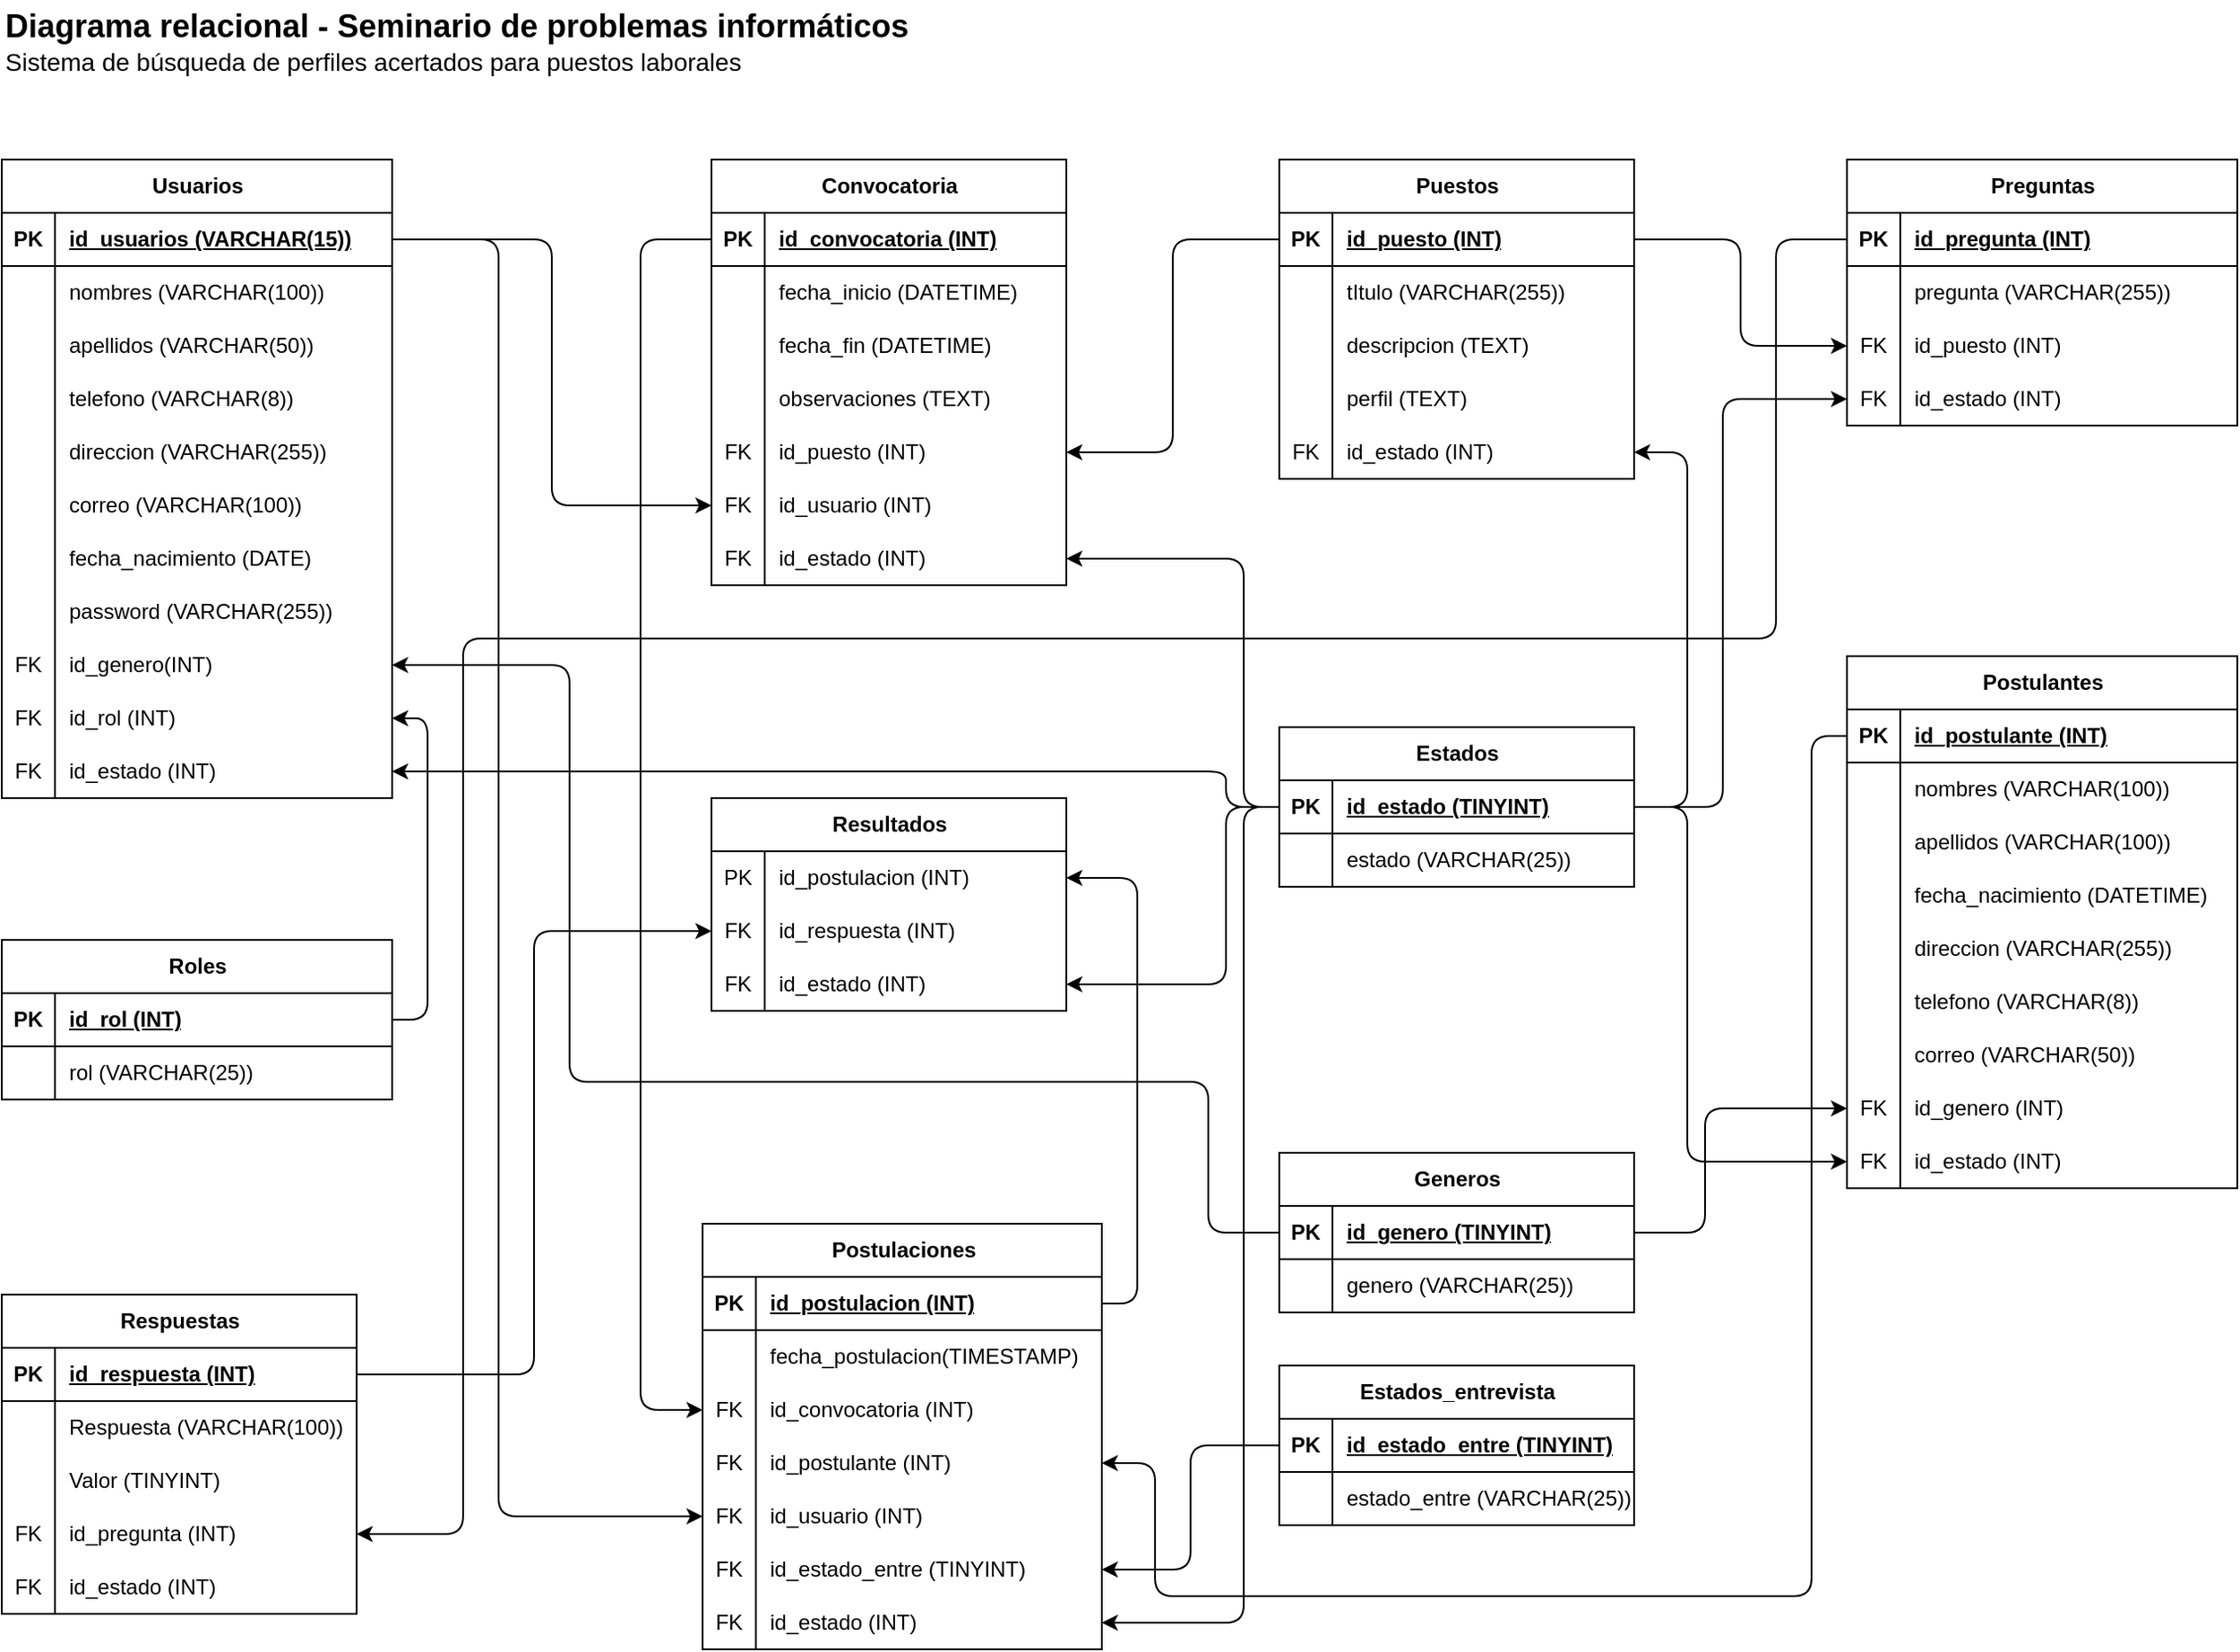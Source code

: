 <mxfile version="22.0.3" type="device">
  <diagram name="Página-1" id="9dQYUd1YBEg_ST1K6F_h">
    <mxGraphModel dx="1674" dy="806" grid="1" gridSize="10" guides="1" tooltips="1" connect="1" arrows="1" fold="1" page="1" pageScale="1" pageWidth="1500" pageHeight="1000" math="0" shadow="0">
      <root>
        <mxCell id="0" />
        <mxCell id="1" parent="0" />
        <mxCell id="MAq_-oLj8Az7OrpSZRzf-1" value="Convocatoria" style="shape=table;startSize=30;container=1;collapsible=1;childLayout=tableLayout;fixedRows=1;rowLines=0;fontStyle=1;align=center;resizeLast=1;html=1;" parent="1" vertex="1">
          <mxGeometry x="520" y="130" width="200" height="240" as="geometry" />
        </mxCell>
        <mxCell id="MAq_-oLj8Az7OrpSZRzf-2" value="" style="shape=tableRow;horizontal=0;startSize=0;swimlaneHead=0;swimlaneBody=0;fillColor=none;collapsible=0;dropTarget=0;points=[[0,0.5],[1,0.5]];portConstraint=eastwest;top=0;left=0;right=0;bottom=1;" parent="MAq_-oLj8Az7OrpSZRzf-1" vertex="1">
          <mxGeometry y="30" width="200" height="30" as="geometry" />
        </mxCell>
        <mxCell id="MAq_-oLj8Az7OrpSZRzf-3" value="PK" style="shape=partialRectangle;connectable=0;fillColor=none;top=0;left=0;bottom=0;right=0;fontStyle=1;overflow=hidden;whiteSpace=wrap;html=1;" parent="MAq_-oLj8Az7OrpSZRzf-2" vertex="1">
          <mxGeometry width="30" height="30" as="geometry">
            <mxRectangle width="30" height="30" as="alternateBounds" />
          </mxGeometry>
        </mxCell>
        <mxCell id="MAq_-oLj8Az7OrpSZRzf-4" value="id_convocatoria (INT)" style="shape=partialRectangle;connectable=0;fillColor=none;top=0;left=0;bottom=0;right=0;align=left;spacingLeft=6;fontStyle=5;overflow=hidden;whiteSpace=wrap;html=1;" parent="MAq_-oLj8Az7OrpSZRzf-2" vertex="1">
          <mxGeometry x="30" width="170" height="30" as="geometry">
            <mxRectangle width="170" height="30" as="alternateBounds" />
          </mxGeometry>
        </mxCell>
        <mxCell id="MAq_-oLj8Az7OrpSZRzf-8" value="" style="shape=tableRow;horizontal=0;startSize=0;swimlaneHead=0;swimlaneBody=0;fillColor=none;collapsible=0;dropTarget=0;points=[[0,0.5],[1,0.5]];portConstraint=eastwest;top=0;left=0;right=0;bottom=0;" parent="MAq_-oLj8Az7OrpSZRzf-1" vertex="1">
          <mxGeometry y="60" width="200" height="30" as="geometry" />
        </mxCell>
        <mxCell id="MAq_-oLj8Az7OrpSZRzf-9" value="" style="shape=partialRectangle;connectable=0;fillColor=none;top=0;left=0;bottom=0;right=0;editable=1;overflow=hidden;whiteSpace=wrap;html=1;" parent="MAq_-oLj8Az7OrpSZRzf-8" vertex="1">
          <mxGeometry width="30" height="30" as="geometry">
            <mxRectangle width="30" height="30" as="alternateBounds" />
          </mxGeometry>
        </mxCell>
        <mxCell id="MAq_-oLj8Az7OrpSZRzf-10" value="fecha_inicio (DATETIME)" style="shape=partialRectangle;connectable=0;fillColor=none;top=0;left=0;bottom=0;right=0;align=left;spacingLeft=6;overflow=hidden;whiteSpace=wrap;html=1;" parent="MAq_-oLj8Az7OrpSZRzf-8" vertex="1">
          <mxGeometry x="30" width="170" height="30" as="geometry">
            <mxRectangle width="170" height="30" as="alternateBounds" />
          </mxGeometry>
        </mxCell>
        <mxCell id="UmdIqPgHmDzu9G5IsD6D-52" style="shape=tableRow;horizontal=0;startSize=0;swimlaneHead=0;swimlaneBody=0;fillColor=none;collapsible=0;dropTarget=0;points=[[0,0.5],[1,0.5]];portConstraint=eastwest;top=0;left=0;right=0;bottom=0;" parent="MAq_-oLj8Az7OrpSZRzf-1" vertex="1">
          <mxGeometry y="90" width="200" height="30" as="geometry" />
        </mxCell>
        <mxCell id="UmdIqPgHmDzu9G5IsD6D-53" style="shape=partialRectangle;connectable=0;fillColor=none;top=0;left=0;bottom=0;right=0;editable=1;overflow=hidden;whiteSpace=wrap;html=1;" parent="UmdIqPgHmDzu9G5IsD6D-52" vertex="1">
          <mxGeometry width="30" height="30" as="geometry">
            <mxRectangle width="30" height="30" as="alternateBounds" />
          </mxGeometry>
        </mxCell>
        <mxCell id="UmdIqPgHmDzu9G5IsD6D-54" value="fecha_fin (DATETIME)" style="shape=partialRectangle;connectable=0;fillColor=none;top=0;left=0;bottom=0;right=0;align=left;spacingLeft=6;overflow=hidden;whiteSpace=wrap;html=1;" parent="UmdIqPgHmDzu9G5IsD6D-52" vertex="1">
          <mxGeometry x="30" width="170" height="30" as="geometry">
            <mxRectangle width="170" height="30" as="alternateBounds" />
          </mxGeometry>
        </mxCell>
        <mxCell id="MAq_-oLj8Az7OrpSZRzf-11" value="" style="shape=tableRow;horizontal=0;startSize=0;swimlaneHead=0;swimlaneBody=0;fillColor=none;collapsible=0;dropTarget=0;points=[[0,0.5],[1,0.5]];portConstraint=eastwest;top=0;left=0;right=0;bottom=0;" parent="MAq_-oLj8Az7OrpSZRzf-1" vertex="1">
          <mxGeometry y="120" width="200" height="30" as="geometry" />
        </mxCell>
        <mxCell id="MAq_-oLj8Az7OrpSZRzf-12" value="" style="shape=partialRectangle;connectable=0;fillColor=none;top=0;left=0;bottom=0;right=0;editable=1;overflow=hidden;whiteSpace=wrap;html=1;" parent="MAq_-oLj8Az7OrpSZRzf-11" vertex="1">
          <mxGeometry width="30" height="30" as="geometry">
            <mxRectangle width="30" height="30" as="alternateBounds" />
          </mxGeometry>
        </mxCell>
        <mxCell id="MAq_-oLj8Az7OrpSZRzf-13" value="observaciones (TEXT)" style="shape=partialRectangle;connectable=0;fillColor=none;top=0;left=0;bottom=0;right=0;align=left;spacingLeft=6;overflow=hidden;whiteSpace=wrap;html=1;" parent="MAq_-oLj8Az7OrpSZRzf-11" vertex="1">
          <mxGeometry x="30" width="170" height="30" as="geometry">
            <mxRectangle width="170" height="30" as="alternateBounds" />
          </mxGeometry>
        </mxCell>
        <mxCell id="UmdIqPgHmDzu9G5IsD6D-29" style="shape=tableRow;horizontal=0;startSize=0;swimlaneHead=0;swimlaneBody=0;fillColor=none;collapsible=0;dropTarget=0;points=[[0,0.5],[1,0.5]];portConstraint=eastwest;top=0;left=0;right=0;bottom=0;" parent="MAq_-oLj8Az7OrpSZRzf-1" vertex="1">
          <mxGeometry y="150" width="200" height="30" as="geometry" />
        </mxCell>
        <mxCell id="UmdIqPgHmDzu9G5IsD6D-30" value="FK" style="shape=partialRectangle;connectable=0;fillColor=none;top=0;left=0;bottom=0;right=0;editable=1;overflow=hidden;whiteSpace=wrap;html=1;" parent="UmdIqPgHmDzu9G5IsD6D-29" vertex="1">
          <mxGeometry width="30" height="30" as="geometry">
            <mxRectangle width="30" height="30" as="alternateBounds" />
          </mxGeometry>
        </mxCell>
        <mxCell id="UmdIqPgHmDzu9G5IsD6D-31" value="id_puesto (INT)" style="shape=partialRectangle;connectable=0;fillColor=none;top=0;left=0;bottom=0;right=0;align=left;spacingLeft=6;overflow=hidden;whiteSpace=wrap;html=1;" parent="UmdIqPgHmDzu9G5IsD6D-29" vertex="1">
          <mxGeometry x="30" width="170" height="30" as="geometry">
            <mxRectangle width="170" height="30" as="alternateBounds" />
          </mxGeometry>
        </mxCell>
        <mxCell id="AkYomOGXh2Y8uYkwBDMZ-42" style="shape=tableRow;horizontal=0;startSize=0;swimlaneHead=0;swimlaneBody=0;fillColor=none;collapsible=0;dropTarget=0;points=[[0,0.5],[1,0.5]];portConstraint=eastwest;top=0;left=0;right=0;bottom=0;" parent="MAq_-oLj8Az7OrpSZRzf-1" vertex="1">
          <mxGeometry y="180" width="200" height="30" as="geometry" />
        </mxCell>
        <mxCell id="AkYomOGXh2Y8uYkwBDMZ-43" value="FK" style="shape=partialRectangle;connectable=0;fillColor=none;top=0;left=0;bottom=0;right=0;editable=1;overflow=hidden;whiteSpace=wrap;html=1;" parent="AkYomOGXh2Y8uYkwBDMZ-42" vertex="1">
          <mxGeometry width="30" height="30" as="geometry">
            <mxRectangle width="30" height="30" as="alternateBounds" />
          </mxGeometry>
        </mxCell>
        <mxCell id="AkYomOGXh2Y8uYkwBDMZ-44" value="id_usuario (INT)" style="shape=partialRectangle;connectable=0;fillColor=none;top=0;left=0;bottom=0;right=0;align=left;spacingLeft=6;overflow=hidden;whiteSpace=wrap;html=1;" parent="AkYomOGXh2Y8uYkwBDMZ-42" vertex="1">
          <mxGeometry x="30" width="170" height="30" as="geometry">
            <mxRectangle width="170" height="30" as="alternateBounds" />
          </mxGeometry>
        </mxCell>
        <mxCell id="UmdIqPgHmDzu9G5IsD6D-11" style="shape=tableRow;horizontal=0;startSize=0;swimlaneHead=0;swimlaneBody=0;fillColor=none;collapsible=0;dropTarget=0;points=[[0,0.5],[1,0.5]];portConstraint=eastwest;top=0;left=0;right=0;bottom=0;" parent="MAq_-oLj8Az7OrpSZRzf-1" vertex="1">
          <mxGeometry y="210" width="200" height="30" as="geometry" />
        </mxCell>
        <mxCell id="UmdIqPgHmDzu9G5IsD6D-12" value="FK" style="shape=partialRectangle;connectable=0;fillColor=none;top=0;left=0;bottom=0;right=0;editable=1;overflow=hidden;whiteSpace=wrap;html=1;" parent="UmdIqPgHmDzu9G5IsD6D-11" vertex="1">
          <mxGeometry width="30" height="30" as="geometry">
            <mxRectangle width="30" height="30" as="alternateBounds" />
          </mxGeometry>
        </mxCell>
        <mxCell id="UmdIqPgHmDzu9G5IsD6D-13" value="id_estado (INT)" style="shape=partialRectangle;connectable=0;fillColor=none;top=0;left=0;bottom=0;right=0;align=left;spacingLeft=6;overflow=hidden;whiteSpace=wrap;html=1;" parent="UmdIqPgHmDzu9G5IsD6D-11" vertex="1">
          <mxGeometry x="30" width="170" height="30" as="geometry">
            <mxRectangle width="170" height="30" as="alternateBounds" />
          </mxGeometry>
        </mxCell>
        <mxCell id="MAq_-oLj8Az7OrpSZRzf-14" value="Postulantes" style="shape=table;startSize=30;container=1;collapsible=1;childLayout=tableLayout;fixedRows=1;rowLines=0;fontStyle=1;align=center;resizeLast=1;html=1;" parent="1" vertex="1">
          <mxGeometry x="1160" y="410" width="220" height="300" as="geometry" />
        </mxCell>
        <mxCell id="MAq_-oLj8Az7OrpSZRzf-15" value="" style="shape=tableRow;horizontal=0;startSize=0;swimlaneHead=0;swimlaneBody=0;fillColor=none;collapsible=0;dropTarget=0;points=[[0,0.5],[1,0.5]];portConstraint=eastwest;top=0;left=0;right=0;bottom=1;" parent="MAq_-oLj8Az7OrpSZRzf-14" vertex="1">
          <mxGeometry y="30" width="220" height="30" as="geometry" />
        </mxCell>
        <mxCell id="MAq_-oLj8Az7OrpSZRzf-16" value="PK" style="shape=partialRectangle;connectable=0;fillColor=none;top=0;left=0;bottom=0;right=0;fontStyle=1;overflow=hidden;whiteSpace=wrap;html=1;" parent="MAq_-oLj8Az7OrpSZRzf-15" vertex="1">
          <mxGeometry width="30" height="30" as="geometry">
            <mxRectangle width="30" height="30" as="alternateBounds" />
          </mxGeometry>
        </mxCell>
        <mxCell id="MAq_-oLj8Az7OrpSZRzf-17" value="id_postulante (INT)" style="shape=partialRectangle;connectable=0;fillColor=none;top=0;left=0;bottom=0;right=0;align=left;spacingLeft=6;fontStyle=5;overflow=hidden;whiteSpace=wrap;html=1;" parent="MAq_-oLj8Az7OrpSZRzf-15" vertex="1">
          <mxGeometry x="30" width="190" height="30" as="geometry">
            <mxRectangle width="190" height="30" as="alternateBounds" />
          </mxGeometry>
        </mxCell>
        <mxCell id="MAq_-oLj8Az7OrpSZRzf-21" value="" style="shape=tableRow;horizontal=0;startSize=0;swimlaneHead=0;swimlaneBody=0;fillColor=none;collapsible=0;dropTarget=0;points=[[0,0.5],[1,0.5]];portConstraint=eastwest;top=0;left=0;right=0;bottom=0;" parent="MAq_-oLj8Az7OrpSZRzf-14" vertex="1">
          <mxGeometry y="60" width="220" height="30" as="geometry" />
        </mxCell>
        <mxCell id="MAq_-oLj8Az7OrpSZRzf-22" value="" style="shape=partialRectangle;connectable=0;fillColor=none;top=0;left=0;bottom=0;right=0;editable=1;overflow=hidden;whiteSpace=wrap;html=1;" parent="MAq_-oLj8Az7OrpSZRzf-21" vertex="1">
          <mxGeometry width="30" height="30" as="geometry">
            <mxRectangle width="30" height="30" as="alternateBounds" />
          </mxGeometry>
        </mxCell>
        <mxCell id="MAq_-oLj8Az7OrpSZRzf-23" value="nombres (VARCHAR(100))" style="shape=partialRectangle;connectable=0;fillColor=none;top=0;left=0;bottom=0;right=0;align=left;spacingLeft=6;overflow=hidden;whiteSpace=wrap;html=1;" parent="MAq_-oLj8Az7OrpSZRzf-21" vertex="1">
          <mxGeometry x="30" width="190" height="30" as="geometry">
            <mxRectangle width="190" height="30" as="alternateBounds" />
          </mxGeometry>
        </mxCell>
        <mxCell id="MAq_-oLj8Az7OrpSZRzf-24" value="" style="shape=tableRow;horizontal=0;startSize=0;swimlaneHead=0;swimlaneBody=0;fillColor=none;collapsible=0;dropTarget=0;points=[[0,0.5],[1,0.5]];portConstraint=eastwest;top=0;left=0;right=0;bottom=0;" parent="MAq_-oLj8Az7OrpSZRzf-14" vertex="1">
          <mxGeometry y="90" width="220" height="30" as="geometry" />
        </mxCell>
        <mxCell id="MAq_-oLj8Az7OrpSZRzf-25" value="" style="shape=partialRectangle;connectable=0;fillColor=none;top=0;left=0;bottom=0;right=0;editable=1;overflow=hidden;whiteSpace=wrap;html=1;" parent="MAq_-oLj8Az7OrpSZRzf-24" vertex="1">
          <mxGeometry width="30" height="30" as="geometry">
            <mxRectangle width="30" height="30" as="alternateBounds" />
          </mxGeometry>
        </mxCell>
        <mxCell id="MAq_-oLj8Az7OrpSZRzf-26" value="apellidos (VARCHAR(100))" style="shape=partialRectangle;connectable=0;fillColor=none;top=0;left=0;bottom=0;right=0;align=left;spacingLeft=6;overflow=hidden;whiteSpace=wrap;html=1;" parent="MAq_-oLj8Az7OrpSZRzf-24" vertex="1">
          <mxGeometry x="30" width="190" height="30" as="geometry">
            <mxRectangle width="190" height="30" as="alternateBounds" />
          </mxGeometry>
        </mxCell>
        <mxCell id="MAq_-oLj8Az7OrpSZRzf-101" style="shape=tableRow;horizontal=0;startSize=0;swimlaneHead=0;swimlaneBody=0;fillColor=none;collapsible=0;dropTarget=0;points=[[0,0.5],[1,0.5]];portConstraint=eastwest;top=0;left=0;right=0;bottom=0;" parent="MAq_-oLj8Az7OrpSZRzf-14" vertex="1">
          <mxGeometry y="120" width="220" height="30" as="geometry" />
        </mxCell>
        <mxCell id="MAq_-oLj8Az7OrpSZRzf-102" style="shape=partialRectangle;connectable=0;fillColor=none;top=0;left=0;bottom=0;right=0;editable=1;overflow=hidden;whiteSpace=wrap;html=1;" parent="MAq_-oLj8Az7OrpSZRzf-101" vertex="1">
          <mxGeometry width="30" height="30" as="geometry">
            <mxRectangle width="30" height="30" as="alternateBounds" />
          </mxGeometry>
        </mxCell>
        <mxCell id="MAq_-oLj8Az7OrpSZRzf-103" value="fecha_nacimiento (DATETIME)" style="shape=partialRectangle;connectable=0;fillColor=none;top=0;left=0;bottom=0;right=0;align=left;spacingLeft=6;overflow=hidden;whiteSpace=wrap;html=1;" parent="MAq_-oLj8Az7OrpSZRzf-101" vertex="1">
          <mxGeometry x="30" width="190" height="30" as="geometry">
            <mxRectangle width="190" height="30" as="alternateBounds" />
          </mxGeometry>
        </mxCell>
        <mxCell id="cnOiPhZgO8jlVo5PG_V--10" style="shape=tableRow;horizontal=0;startSize=0;swimlaneHead=0;swimlaneBody=0;fillColor=none;collapsible=0;dropTarget=0;points=[[0,0.5],[1,0.5]];portConstraint=eastwest;top=0;left=0;right=0;bottom=0;" parent="MAq_-oLj8Az7OrpSZRzf-14" vertex="1">
          <mxGeometry y="150" width="220" height="30" as="geometry" />
        </mxCell>
        <mxCell id="cnOiPhZgO8jlVo5PG_V--11" style="shape=partialRectangle;connectable=0;fillColor=none;top=0;left=0;bottom=0;right=0;editable=1;overflow=hidden;whiteSpace=wrap;html=1;" parent="cnOiPhZgO8jlVo5PG_V--10" vertex="1">
          <mxGeometry width="30" height="30" as="geometry">
            <mxRectangle width="30" height="30" as="alternateBounds" />
          </mxGeometry>
        </mxCell>
        <mxCell id="cnOiPhZgO8jlVo5PG_V--12" value="direccion (VARCHAR(255))" style="shape=partialRectangle;connectable=0;fillColor=none;top=0;left=0;bottom=0;right=0;align=left;spacingLeft=6;overflow=hidden;whiteSpace=wrap;html=1;" parent="cnOiPhZgO8jlVo5PG_V--10" vertex="1">
          <mxGeometry x="30" width="190" height="30" as="geometry">
            <mxRectangle width="190" height="30" as="alternateBounds" />
          </mxGeometry>
        </mxCell>
        <mxCell id="cnOiPhZgO8jlVo5PG_V--4" style="shape=tableRow;horizontal=0;startSize=0;swimlaneHead=0;swimlaneBody=0;fillColor=none;collapsible=0;dropTarget=0;points=[[0,0.5],[1,0.5]];portConstraint=eastwest;top=0;left=0;right=0;bottom=0;" parent="MAq_-oLj8Az7OrpSZRzf-14" vertex="1">
          <mxGeometry y="180" width="220" height="30" as="geometry" />
        </mxCell>
        <mxCell id="cnOiPhZgO8jlVo5PG_V--5" style="shape=partialRectangle;connectable=0;fillColor=none;top=0;left=0;bottom=0;right=0;editable=1;overflow=hidden;whiteSpace=wrap;html=1;" parent="cnOiPhZgO8jlVo5PG_V--4" vertex="1">
          <mxGeometry width="30" height="30" as="geometry">
            <mxRectangle width="30" height="30" as="alternateBounds" />
          </mxGeometry>
        </mxCell>
        <mxCell id="cnOiPhZgO8jlVo5PG_V--6" value="telefono (VARCHAR(8))" style="shape=partialRectangle;connectable=0;fillColor=none;top=0;left=0;bottom=0;right=0;align=left;spacingLeft=6;overflow=hidden;whiteSpace=wrap;html=1;" parent="cnOiPhZgO8jlVo5PG_V--4" vertex="1">
          <mxGeometry x="30" width="190" height="30" as="geometry">
            <mxRectangle width="190" height="30" as="alternateBounds" />
          </mxGeometry>
        </mxCell>
        <mxCell id="cnOiPhZgO8jlVo5PG_V--7" style="shape=tableRow;horizontal=0;startSize=0;swimlaneHead=0;swimlaneBody=0;fillColor=none;collapsible=0;dropTarget=0;points=[[0,0.5],[1,0.5]];portConstraint=eastwest;top=0;left=0;right=0;bottom=0;" parent="MAq_-oLj8Az7OrpSZRzf-14" vertex="1">
          <mxGeometry y="210" width="220" height="30" as="geometry" />
        </mxCell>
        <mxCell id="cnOiPhZgO8jlVo5PG_V--8" style="shape=partialRectangle;connectable=0;fillColor=none;top=0;left=0;bottom=0;right=0;editable=1;overflow=hidden;whiteSpace=wrap;html=1;" parent="cnOiPhZgO8jlVo5PG_V--7" vertex="1">
          <mxGeometry width="30" height="30" as="geometry">
            <mxRectangle width="30" height="30" as="alternateBounds" />
          </mxGeometry>
        </mxCell>
        <mxCell id="cnOiPhZgO8jlVo5PG_V--9" value="correo (VARCHAR(50))" style="shape=partialRectangle;connectable=0;fillColor=none;top=0;left=0;bottom=0;right=0;align=left;spacingLeft=6;overflow=hidden;whiteSpace=wrap;html=1;" parent="cnOiPhZgO8jlVo5PG_V--7" vertex="1">
          <mxGeometry x="30" width="190" height="30" as="geometry">
            <mxRectangle width="190" height="30" as="alternateBounds" />
          </mxGeometry>
        </mxCell>
        <mxCell id="UmdIqPgHmDzu9G5IsD6D-32" style="shape=tableRow;horizontal=0;startSize=0;swimlaneHead=0;swimlaneBody=0;fillColor=none;collapsible=0;dropTarget=0;points=[[0,0.5],[1,0.5]];portConstraint=eastwest;top=0;left=0;right=0;bottom=0;" parent="MAq_-oLj8Az7OrpSZRzf-14" vertex="1">
          <mxGeometry y="240" width="220" height="30" as="geometry" />
        </mxCell>
        <mxCell id="UmdIqPgHmDzu9G5IsD6D-33" value="FK" style="shape=partialRectangle;connectable=0;fillColor=none;top=0;left=0;bottom=0;right=0;editable=1;overflow=hidden;whiteSpace=wrap;html=1;" parent="UmdIqPgHmDzu9G5IsD6D-32" vertex="1">
          <mxGeometry width="30" height="30" as="geometry">
            <mxRectangle width="30" height="30" as="alternateBounds" />
          </mxGeometry>
        </mxCell>
        <mxCell id="UmdIqPgHmDzu9G5IsD6D-34" value="id_genero (INT)" style="shape=partialRectangle;connectable=0;fillColor=none;top=0;left=0;bottom=0;right=0;align=left;spacingLeft=6;overflow=hidden;whiteSpace=wrap;html=1;" parent="UmdIqPgHmDzu9G5IsD6D-32" vertex="1">
          <mxGeometry x="30" width="190" height="30" as="geometry">
            <mxRectangle width="190" height="30" as="alternateBounds" />
          </mxGeometry>
        </mxCell>
        <mxCell id="UmdIqPgHmDzu9G5IsD6D-14" style="shape=tableRow;horizontal=0;startSize=0;swimlaneHead=0;swimlaneBody=0;fillColor=none;collapsible=0;dropTarget=0;points=[[0,0.5],[1,0.5]];portConstraint=eastwest;top=0;left=0;right=0;bottom=0;" parent="MAq_-oLj8Az7OrpSZRzf-14" vertex="1">
          <mxGeometry y="270" width="220" height="30" as="geometry" />
        </mxCell>
        <mxCell id="UmdIqPgHmDzu9G5IsD6D-15" value="FK" style="shape=partialRectangle;connectable=0;fillColor=none;top=0;left=0;bottom=0;right=0;editable=1;overflow=hidden;whiteSpace=wrap;html=1;" parent="UmdIqPgHmDzu9G5IsD6D-14" vertex="1">
          <mxGeometry width="30" height="30" as="geometry">
            <mxRectangle width="30" height="30" as="alternateBounds" />
          </mxGeometry>
        </mxCell>
        <mxCell id="UmdIqPgHmDzu9G5IsD6D-16" value="id_estado (INT)" style="shape=partialRectangle;connectable=0;fillColor=none;top=0;left=0;bottom=0;right=0;align=left;spacingLeft=6;overflow=hidden;whiteSpace=wrap;html=1;" parent="UmdIqPgHmDzu9G5IsD6D-14" vertex="1">
          <mxGeometry x="30" width="190" height="30" as="geometry">
            <mxRectangle width="190" height="30" as="alternateBounds" />
          </mxGeometry>
        </mxCell>
        <mxCell id="MAq_-oLj8Az7OrpSZRzf-27" value="Puestos" style="shape=table;startSize=30;container=1;collapsible=1;childLayout=tableLayout;fixedRows=1;rowLines=0;fontStyle=1;align=center;resizeLast=1;html=1;" parent="1" vertex="1">
          <mxGeometry x="840.0" y="130" width="200" height="180" as="geometry" />
        </mxCell>
        <mxCell id="MAq_-oLj8Az7OrpSZRzf-28" value="" style="shape=tableRow;horizontal=0;startSize=0;swimlaneHead=0;swimlaneBody=0;fillColor=none;collapsible=0;dropTarget=0;points=[[0,0.5],[1,0.5]];portConstraint=eastwest;top=0;left=0;right=0;bottom=1;" parent="MAq_-oLj8Az7OrpSZRzf-27" vertex="1">
          <mxGeometry y="30" width="200" height="30" as="geometry" />
        </mxCell>
        <mxCell id="MAq_-oLj8Az7OrpSZRzf-29" value="PK" style="shape=partialRectangle;connectable=0;fillColor=none;top=0;left=0;bottom=0;right=0;fontStyle=1;overflow=hidden;whiteSpace=wrap;html=1;" parent="MAq_-oLj8Az7OrpSZRzf-28" vertex="1">
          <mxGeometry width="30" height="30" as="geometry">
            <mxRectangle width="30" height="30" as="alternateBounds" />
          </mxGeometry>
        </mxCell>
        <mxCell id="MAq_-oLj8Az7OrpSZRzf-30" value="id_puesto (INT)" style="shape=partialRectangle;connectable=0;fillColor=none;top=0;left=0;bottom=0;right=0;align=left;spacingLeft=6;fontStyle=5;overflow=hidden;whiteSpace=wrap;html=1;" parent="MAq_-oLj8Az7OrpSZRzf-28" vertex="1">
          <mxGeometry x="30" width="170" height="30" as="geometry">
            <mxRectangle width="170" height="30" as="alternateBounds" />
          </mxGeometry>
        </mxCell>
        <mxCell id="MAq_-oLj8Az7OrpSZRzf-31" value="" style="shape=tableRow;horizontal=0;startSize=0;swimlaneHead=0;swimlaneBody=0;fillColor=none;collapsible=0;dropTarget=0;points=[[0,0.5],[1,0.5]];portConstraint=eastwest;top=0;left=0;right=0;bottom=0;" parent="MAq_-oLj8Az7OrpSZRzf-27" vertex="1">
          <mxGeometry y="60" width="200" height="30" as="geometry" />
        </mxCell>
        <mxCell id="MAq_-oLj8Az7OrpSZRzf-32" value="" style="shape=partialRectangle;connectable=0;fillColor=none;top=0;left=0;bottom=0;right=0;editable=1;overflow=hidden;whiteSpace=wrap;html=1;" parent="MAq_-oLj8Az7OrpSZRzf-31" vertex="1">
          <mxGeometry width="30" height="30" as="geometry">
            <mxRectangle width="30" height="30" as="alternateBounds" />
          </mxGeometry>
        </mxCell>
        <mxCell id="MAq_-oLj8Az7OrpSZRzf-33" value="tItulo (VARCHAR(255))" style="shape=partialRectangle;connectable=0;fillColor=none;top=0;left=0;bottom=0;right=0;align=left;spacingLeft=6;overflow=hidden;whiteSpace=wrap;html=1;" parent="MAq_-oLj8Az7OrpSZRzf-31" vertex="1">
          <mxGeometry x="30" width="170" height="30" as="geometry">
            <mxRectangle width="170" height="30" as="alternateBounds" />
          </mxGeometry>
        </mxCell>
        <mxCell id="MAq_-oLj8Az7OrpSZRzf-34" value="" style="shape=tableRow;horizontal=0;startSize=0;swimlaneHead=0;swimlaneBody=0;fillColor=none;collapsible=0;dropTarget=0;points=[[0,0.5],[1,0.5]];portConstraint=eastwest;top=0;left=0;right=0;bottom=0;" parent="MAq_-oLj8Az7OrpSZRzf-27" vertex="1">
          <mxGeometry y="90" width="200" height="30" as="geometry" />
        </mxCell>
        <mxCell id="MAq_-oLj8Az7OrpSZRzf-35" value="" style="shape=partialRectangle;connectable=0;fillColor=none;top=0;left=0;bottom=0;right=0;editable=1;overflow=hidden;whiteSpace=wrap;html=1;" parent="MAq_-oLj8Az7OrpSZRzf-34" vertex="1">
          <mxGeometry width="30" height="30" as="geometry">
            <mxRectangle width="30" height="30" as="alternateBounds" />
          </mxGeometry>
        </mxCell>
        <mxCell id="MAq_-oLj8Az7OrpSZRzf-36" value="descripcion (TEXT)" style="shape=partialRectangle;connectable=0;fillColor=none;top=0;left=0;bottom=0;right=0;align=left;spacingLeft=6;overflow=hidden;whiteSpace=wrap;html=1;" parent="MAq_-oLj8Az7OrpSZRzf-34" vertex="1">
          <mxGeometry x="30" width="170" height="30" as="geometry">
            <mxRectangle width="170" height="30" as="alternateBounds" />
          </mxGeometry>
        </mxCell>
        <mxCell id="MAq_-oLj8Az7OrpSZRzf-37" value="" style="shape=tableRow;horizontal=0;startSize=0;swimlaneHead=0;swimlaneBody=0;fillColor=none;collapsible=0;dropTarget=0;points=[[0,0.5],[1,0.5]];portConstraint=eastwest;top=0;left=0;right=0;bottom=0;" parent="MAq_-oLj8Az7OrpSZRzf-27" vertex="1">
          <mxGeometry y="120" width="200" height="30" as="geometry" />
        </mxCell>
        <mxCell id="MAq_-oLj8Az7OrpSZRzf-38" value="" style="shape=partialRectangle;connectable=0;fillColor=none;top=0;left=0;bottom=0;right=0;editable=1;overflow=hidden;whiteSpace=wrap;html=1;" parent="MAq_-oLj8Az7OrpSZRzf-37" vertex="1">
          <mxGeometry width="30" height="30" as="geometry">
            <mxRectangle width="30" height="30" as="alternateBounds" />
          </mxGeometry>
        </mxCell>
        <mxCell id="MAq_-oLj8Az7OrpSZRzf-39" value="perfil (TEXT)" style="shape=partialRectangle;connectable=0;fillColor=none;top=0;left=0;bottom=0;right=0;align=left;spacingLeft=6;overflow=hidden;whiteSpace=wrap;html=1;" parent="MAq_-oLj8Az7OrpSZRzf-37" vertex="1">
          <mxGeometry x="30" width="170" height="30" as="geometry">
            <mxRectangle width="170" height="30" as="alternateBounds" />
          </mxGeometry>
        </mxCell>
        <mxCell id="UmdIqPgHmDzu9G5IsD6D-17" style="shape=tableRow;horizontal=0;startSize=0;swimlaneHead=0;swimlaneBody=0;fillColor=none;collapsible=0;dropTarget=0;points=[[0,0.5],[1,0.5]];portConstraint=eastwest;top=0;left=0;right=0;bottom=0;" parent="MAq_-oLj8Az7OrpSZRzf-27" vertex="1">
          <mxGeometry y="150" width="200" height="30" as="geometry" />
        </mxCell>
        <mxCell id="UmdIqPgHmDzu9G5IsD6D-18" value="FK" style="shape=partialRectangle;connectable=0;fillColor=none;top=0;left=0;bottom=0;right=0;editable=1;overflow=hidden;whiteSpace=wrap;html=1;" parent="UmdIqPgHmDzu9G5IsD6D-17" vertex="1">
          <mxGeometry width="30" height="30" as="geometry">
            <mxRectangle width="30" height="30" as="alternateBounds" />
          </mxGeometry>
        </mxCell>
        <mxCell id="UmdIqPgHmDzu9G5IsD6D-19" value="id_estado (INT)" style="shape=partialRectangle;connectable=0;fillColor=none;top=0;left=0;bottom=0;right=0;align=left;spacingLeft=6;overflow=hidden;whiteSpace=wrap;html=1;" parent="UmdIqPgHmDzu9G5IsD6D-17" vertex="1">
          <mxGeometry x="30" width="170" height="30" as="geometry">
            <mxRectangle width="170" height="30" as="alternateBounds" />
          </mxGeometry>
        </mxCell>
        <mxCell id="MAq_-oLj8Az7OrpSZRzf-40" value="Preguntas" style="shape=table;startSize=30;container=1;collapsible=1;childLayout=tableLayout;fixedRows=1;rowLines=0;fontStyle=1;align=center;resizeLast=1;html=1;" parent="1" vertex="1">
          <mxGeometry x="1160" y="130" width="220" height="150" as="geometry" />
        </mxCell>
        <mxCell id="MAq_-oLj8Az7OrpSZRzf-41" value="" style="shape=tableRow;horizontal=0;startSize=0;swimlaneHead=0;swimlaneBody=0;fillColor=none;collapsible=0;dropTarget=0;points=[[0,0.5],[1,0.5]];portConstraint=eastwest;top=0;left=0;right=0;bottom=1;" parent="MAq_-oLj8Az7OrpSZRzf-40" vertex="1">
          <mxGeometry y="30" width="220" height="30" as="geometry" />
        </mxCell>
        <mxCell id="MAq_-oLj8Az7OrpSZRzf-42" value="PK" style="shape=partialRectangle;connectable=0;fillColor=none;top=0;left=0;bottom=0;right=0;fontStyle=1;overflow=hidden;whiteSpace=wrap;html=1;" parent="MAq_-oLj8Az7OrpSZRzf-41" vertex="1">
          <mxGeometry width="30" height="30" as="geometry">
            <mxRectangle width="30" height="30" as="alternateBounds" />
          </mxGeometry>
        </mxCell>
        <mxCell id="MAq_-oLj8Az7OrpSZRzf-43" value="id_pregunta (INT)" style="shape=partialRectangle;connectable=0;fillColor=none;top=0;left=0;bottom=0;right=0;align=left;spacingLeft=6;fontStyle=5;overflow=hidden;whiteSpace=wrap;html=1;" parent="MAq_-oLj8Az7OrpSZRzf-41" vertex="1">
          <mxGeometry x="30" width="190" height="30" as="geometry">
            <mxRectangle width="190" height="30" as="alternateBounds" />
          </mxGeometry>
        </mxCell>
        <mxCell id="MAq_-oLj8Az7OrpSZRzf-44" value="" style="shape=tableRow;horizontal=0;startSize=0;swimlaneHead=0;swimlaneBody=0;fillColor=none;collapsible=0;dropTarget=0;points=[[0,0.5],[1,0.5]];portConstraint=eastwest;top=0;left=0;right=0;bottom=0;" parent="MAq_-oLj8Az7OrpSZRzf-40" vertex="1">
          <mxGeometry y="60" width="220" height="30" as="geometry" />
        </mxCell>
        <mxCell id="MAq_-oLj8Az7OrpSZRzf-45" value="" style="shape=partialRectangle;connectable=0;fillColor=none;top=0;left=0;bottom=0;right=0;editable=1;overflow=hidden;whiteSpace=wrap;html=1;" parent="MAq_-oLj8Az7OrpSZRzf-44" vertex="1">
          <mxGeometry width="30" height="30" as="geometry">
            <mxRectangle width="30" height="30" as="alternateBounds" />
          </mxGeometry>
        </mxCell>
        <mxCell id="MAq_-oLj8Az7OrpSZRzf-46" value="pregunta (VARCHAR(255))" style="shape=partialRectangle;connectable=0;fillColor=none;top=0;left=0;bottom=0;right=0;align=left;spacingLeft=6;overflow=hidden;whiteSpace=wrap;html=1;" parent="MAq_-oLj8Az7OrpSZRzf-44" vertex="1">
          <mxGeometry x="30" width="190" height="30" as="geometry">
            <mxRectangle width="190" height="30" as="alternateBounds" />
          </mxGeometry>
        </mxCell>
        <mxCell id="MAq_-oLj8Az7OrpSZRzf-47" value="" style="shape=tableRow;horizontal=0;startSize=0;swimlaneHead=0;swimlaneBody=0;fillColor=none;collapsible=0;dropTarget=0;points=[[0,0.5],[1,0.5]];portConstraint=eastwest;top=0;left=0;right=0;bottom=0;" parent="MAq_-oLj8Az7OrpSZRzf-40" vertex="1">
          <mxGeometry y="90" width="220" height="30" as="geometry" />
        </mxCell>
        <mxCell id="MAq_-oLj8Az7OrpSZRzf-48" value="FK" style="shape=partialRectangle;connectable=0;fillColor=none;top=0;left=0;bottom=0;right=0;editable=1;overflow=hidden;whiteSpace=wrap;html=1;" parent="MAq_-oLj8Az7OrpSZRzf-47" vertex="1">
          <mxGeometry width="30" height="30" as="geometry">
            <mxRectangle width="30" height="30" as="alternateBounds" />
          </mxGeometry>
        </mxCell>
        <mxCell id="MAq_-oLj8Az7OrpSZRzf-49" value="id_puesto (INT)" style="shape=partialRectangle;connectable=0;fillColor=none;top=0;left=0;bottom=0;right=0;align=left;spacingLeft=6;overflow=hidden;whiteSpace=wrap;html=1;" parent="MAq_-oLj8Az7OrpSZRzf-47" vertex="1">
          <mxGeometry x="30" width="190" height="30" as="geometry">
            <mxRectangle width="190" height="30" as="alternateBounds" />
          </mxGeometry>
        </mxCell>
        <mxCell id="UmdIqPgHmDzu9G5IsD6D-20" style="shape=tableRow;horizontal=0;startSize=0;swimlaneHead=0;swimlaneBody=0;fillColor=none;collapsible=0;dropTarget=0;points=[[0,0.5],[1,0.5]];portConstraint=eastwest;top=0;left=0;right=0;bottom=0;" parent="MAq_-oLj8Az7OrpSZRzf-40" vertex="1">
          <mxGeometry y="120" width="220" height="30" as="geometry" />
        </mxCell>
        <mxCell id="UmdIqPgHmDzu9G5IsD6D-21" value="FK" style="shape=partialRectangle;connectable=0;fillColor=none;top=0;left=0;bottom=0;right=0;editable=1;overflow=hidden;whiteSpace=wrap;html=1;" parent="UmdIqPgHmDzu9G5IsD6D-20" vertex="1">
          <mxGeometry width="30" height="30" as="geometry">
            <mxRectangle width="30" height="30" as="alternateBounds" />
          </mxGeometry>
        </mxCell>
        <mxCell id="UmdIqPgHmDzu9G5IsD6D-22" value="id_estado (INT)" style="shape=partialRectangle;connectable=0;fillColor=none;top=0;left=0;bottom=0;right=0;align=left;spacingLeft=6;overflow=hidden;whiteSpace=wrap;html=1;" parent="UmdIqPgHmDzu9G5IsD6D-20" vertex="1">
          <mxGeometry x="30" width="190" height="30" as="geometry">
            <mxRectangle width="190" height="30" as="alternateBounds" />
          </mxGeometry>
        </mxCell>
        <mxCell id="MAq_-oLj8Az7OrpSZRzf-59" value="Respuestas" style="shape=table;startSize=30;container=1;collapsible=1;childLayout=tableLayout;fixedRows=1;rowLines=0;fontStyle=1;align=center;resizeLast=1;html=1;" parent="1" vertex="1">
          <mxGeometry x="120" y="770" width="200" height="180" as="geometry" />
        </mxCell>
        <mxCell id="MAq_-oLj8Az7OrpSZRzf-60" value="" style="shape=tableRow;horizontal=0;startSize=0;swimlaneHead=0;swimlaneBody=0;fillColor=none;collapsible=0;dropTarget=0;points=[[0,0.5],[1,0.5]];portConstraint=eastwest;top=0;left=0;right=0;bottom=1;" parent="MAq_-oLj8Az7OrpSZRzf-59" vertex="1">
          <mxGeometry y="30" width="200" height="30" as="geometry" />
        </mxCell>
        <mxCell id="MAq_-oLj8Az7OrpSZRzf-61" value="PK" style="shape=partialRectangle;connectable=0;fillColor=none;top=0;left=0;bottom=0;right=0;fontStyle=1;overflow=hidden;whiteSpace=wrap;html=1;" parent="MAq_-oLj8Az7OrpSZRzf-60" vertex="1">
          <mxGeometry width="30" height="30" as="geometry">
            <mxRectangle width="30" height="30" as="alternateBounds" />
          </mxGeometry>
        </mxCell>
        <mxCell id="MAq_-oLj8Az7OrpSZRzf-62" value="id_respuesta (INT)" style="shape=partialRectangle;connectable=0;fillColor=none;top=0;left=0;bottom=0;right=0;align=left;spacingLeft=6;fontStyle=5;overflow=hidden;whiteSpace=wrap;html=1;" parent="MAq_-oLj8Az7OrpSZRzf-60" vertex="1">
          <mxGeometry x="30" width="170" height="30" as="geometry">
            <mxRectangle width="170" height="30" as="alternateBounds" />
          </mxGeometry>
        </mxCell>
        <mxCell id="MAq_-oLj8Az7OrpSZRzf-63" value="" style="shape=tableRow;horizontal=0;startSize=0;swimlaneHead=0;swimlaneBody=0;fillColor=none;collapsible=0;dropTarget=0;points=[[0,0.5],[1,0.5]];portConstraint=eastwest;top=0;left=0;right=0;bottom=0;" parent="MAq_-oLj8Az7OrpSZRzf-59" vertex="1">
          <mxGeometry y="60" width="200" height="30" as="geometry" />
        </mxCell>
        <mxCell id="MAq_-oLj8Az7OrpSZRzf-64" value="" style="shape=partialRectangle;connectable=0;fillColor=none;top=0;left=0;bottom=0;right=0;editable=1;overflow=hidden;whiteSpace=wrap;html=1;" parent="MAq_-oLj8Az7OrpSZRzf-63" vertex="1">
          <mxGeometry width="30" height="30" as="geometry">
            <mxRectangle width="30" height="30" as="alternateBounds" />
          </mxGeometry>
        </mxCell>
        <mxCell id="MAq_-oLj8Az7OrpSZRzf-65" value="Respuesta (VARCHAR(100))" style="shape=partialRectangle;connectable=0;fillColor=none;top=0;left=0;bottom=0;right=0;align=left;spacingLeft=6;overflow=hidden;whiteSpace=wrap;html=1;" parent="MAq_-oLj8Az7OrpSZRzf-63" vertex="1">
          <mxGeometry x="30" width="170" height="30" as="geometry">
            <mxRectangle width="170" height="30" as="alternateBounds" />
          </mxGeometry>
        </mxCell>
        <mxCell id="MAq_-oLj8Az7OrpSZRzf-66" value="" style="shape=tableRow;horizontal=0;startSize=0;swimlaneHead=0;swimlaneBody=0;fillColor=none;collapsible=0;dropTarget=0;points=[[0,0.5],[1,0.5]];portConstraint=eastwest;top=0;left=0;right=0;bottom=0;" parent="MAq_-oLj8Az7OrpSZRzf-59" vertex="1">
          <mxGeometry y="90" width="200" height="30" as="geometry" />
        </mxCell>
        <mxCell id="MAq_-oLj8Az7OrpSZRzf-67" value="" style="shape=partialRectangle;connectable=0;fillColor=none;top=0;left=0;bottom=0;right=0;editable=1;overflow=hidden;whiteSpace=wrap;html=1;" parent="MAq_-oLj8Az7OrpSZRzf-66" vertex="1">
          <mxGeometry width="30" height="30" as="geometry">
            <mxRectangle width="30" height="30" as="alternateBounds" />
          </mxGeometry>
        </mxCell>
        <mxCell id="MAq_-oLj8Az7OrpSZRzf-68" value="Valor (TINYINT)" style="shape=partialRectangle;connectable=0;fillColor=none;top=0;left=0;bottom=0;right=0;align=left;spacingLeft=6;overflow=hidden;whiteSpace=wrap;html=1;" parent="MAq_-oLj8Az7OrpSZRzf-66" vertex="1">
          <mxGeometry x="30" width="170" height="30" as="geometry">
            <mxRectangle width="170" height="30" as="alternateBounds" />
          </mxGeometry>
        </mxCell>
        <mxCell id="MAq_-oLj8Az7OrpSZRzf-69" value="" style="shape=tableRow;horizontal=0;startSize=0;swimlaneHead=0;swimlaneBody=0;fillColor=none;collapsible=0;dropTarget=0;points=[[0,0.5],[1,0.5]];portConstraint=eastwest;top=0;left=0;right=0;bottom=0;" parent="MAq_-oLj8Az7OrpSZRzf-59" vertex="1">
          <mxGeometry y="120" width="200" height="30" as="geometry" />
        </mxCell>
        <mxCell id="MAq_-oLj8Az7OrpSZRzf-70" value="FK" style="shape=partialRectangle;connectable=0;fillColor=none;top=0;left=0;bottom=0;right=0;editable=1;overflow=hidden;whiteSpace=wrap;html=1;" parent="MAq_-oLj8Az7OrpSZRzf-69" vertex="1">
          <mxGeometry width="30" height="30" as="geometry">
            <mxRectangle width="30" height="30" as="alternateBounds" />
          </mxGeometry>
        </mxCell>
        <mxCell id="MAq_-oLj8Az7OrpSZRzf-71" value="id_pregunta (INT)" style="shape=partialRectangle;connectable=0;fillColor=none;top=0;left=0;bottom=0;right=0;align=left;spacingLeft=6;overflow=hidden;whiteSpace=wrap;html=1;" parent="MAq_-oLj8Az7OrpSZRzf-69" vertex="1">
          <mxGeometry x="30" width="170" height="30" as="geometry">
            <mxRectangle width="170" height="30" as="alternateBounds" />
          </mxGeometry>
        </mxCell>
        <mxCell id="jqNlbkxBsSLsZCL611au-1" style="shape=tableRow;horizontal=0;startSize=0;swimlaneHead=0;swimlaneBody=0;fillColor=none;collapsible=0;dropTarget=0;points=[[0,0.5],[1,0.5]];portConstraint=eastwest;top=0;left=0;right=0;bottom=0;" parent="MAq_-oLj8Az7OrpSZRzf-59" vertex="1">
          <mxGeometry y="150" width="200" height="30" as="geometry" />
        </mxCell>
        <mxCell id="jqNlbkxBsSLsZCL611au-2" value="FK" style="shape=partialRectangle;connectable=0;fillColor=none;top=0;left=0;bottom=0;right=0;editable=1;overflow=hidden;whiteSpace=wrap;html=1;" parent="jqNlbkxBsSLsZCL611au-1" vertex="1">
          <mxGeometry width="30" height="30" as="geometry">
            <mxRectangle width="30" height="30" as="alternateBounds" />
          </mxGeometry>
        </mxCell>
        <mxCell id="jqNlbkxBsSLsZCL611au-3" value="id_estado (INT)" style="shape=partialRectangle;connectable=0;fillColor=none;top=0;left=0;bottom=0;right=0;align=left;spacingLeft=6;overflow=hidden;whiteSpace=wrap;html=1;" parent="jqNlbkxBsSLsZCL611au-1" vertex="1">
          <mxGeometry x="30" width="170" height="30" as="geometry">
            <mxRectangle width="170" height="30" as="alternateBounds" />
          </mxGeometry>
        </mxCell>
        <mxCell id="MAq_-oLj8Az7OrpSZRzf-85" value="Resultados" style="shape=table;startSize=30;container=1;collapsible=1;childLayout=tableLayout;fixedRows=1;rowLines=0;fontStyle=1;align=center;resizeLast=1;html=1;" parent="1" vertex="1">
          <mxGeometry x="520" y="490" width="200" height="120" as="geometry" />
        </mxCell>
        <mxCell id="MAq_-oLj8Az7OrpSZRzf-89" value="" style="shape=tableRow;horizontal=0;startSize=0;swimlaneHead=0;swimlaneBody=0;fillColor=none;collapsible=0;dropTarget=0;points=[[0,0.5],[1,0.5]];portConstraint=eastwest;top=0;left=0;right=0;bottom=0;" parent="MAq_-oLj8Az7OrpSZRzf-85" vertex="1">
          <mxGeometry y="30" width="200" height="30" as="geometry" />
        </mxCell>
        <mxCell id="MAq_-oLj8Az7OrpSZRzf-90" value="PK" style="shape=partialRectangle;connectable=0;fillColor=none;top=0;left=0;bottom=0;right=0;editable=1;overflow=hidden;whiteSpace=wrap;html=1;" parent="MAq_-oLj8Az7OrpSZRzf-89" vertex="1">
          <mxGeometry width="30" height="30" as="geometry">
            <mxRectangle width="30" height="30" as="alternateBounds" />
          </mxGeometry>
        </mxCell>
        <mxCell id="MAq_-oLj8Az7OrpSZRzf-91" value="id_postulacion (INT)" style="shape=partialRectangle;connectable=0;fillColor=none;top=0;left=0;bottom=0;right=0;align=left;spacingLeft=6;overflow=hidden;whiteSpace=wrap;html=1;" parent="MAq_-oLj8Az7OrpSZRzf-89" vertex="1">
          <mxGeometry x="30" width="170" height="30" as="geometry">
            <mxRectangle width="170" height="30" as="alternateBounds" />
          </mxGeometry>
        </mxCell>
        <mxCell id="MAq_-oLj8Az7OrpSZRzf-95" value="" style="shape=tableRow;horizontal=0;startSize=0;swimlaneHead=0;swimlaneBody=0;fillColor=none;collapsible=0;dropTarget=0;points=[[0,0.5],[1,0.5]];portConstraint=eastwest;top=0;left=0;right=0;bottom=0;" parent="MAq_-oLj8Az7OrpSZRzf-85" vertex="1">
          <mxGeometry y="60" width="200" height="30" as="geometry" />
        </mxCell>
        <mxCell id="MAq_-oLj8Az7OrpSZRzf-96" value="FK" style="shape=partialRectangle;connectable=0;fillColor=none;top=0;left=0;bottom=0;right=0;editable=1;overflow=hidden;whiteSpace=wrap;html=1;" parent="MAq_-oLj8Az7OrpSZRzf-95" vertex="1">
          <mxGeometry width="30" height="30" as="geometry">
            <mxRectangle width="30" height="30" as="alternateBounds" />
          </mxGeometry>
        </mxCell>
        <mxCell id="MAq_-oLj8Az7OrpSZRzf-97" value="id_respuesta (INT)" style="shape=partialRectangle;connectable=0;fillColor=none;top=0;left=0;bottom=0;right=0;align=left;spacingLeft=6;overflow=hidden;whiteSpace=wrap;html=1;" parent="MAq_-oLj8Az7OrpSZRzf-95" vertex="1">
          <mxGeometry x="30" width="170" height="30" as="geometry">
            <mxRectangle width="170" height="30" as="alternateBounds" />
          </mxGeometry>
        </mxCell>
        <mxCell id="UmdIqPgHmDzu9G5IsD6D-23" style="shape=tableRow;horizontal=0;startSize=0;swimlaneHead=0;swimlaneBody=0;fillColor=none;collapsible=0;dropTarget=0;points=[[0,0.5],[1,0.5]];portConstraint=eastwest;top=0;left=0;right=0;bottom=0;" parent="MAq_-oLj8Az7OrpSZRzf-85" vertex="1">
          <mxGeometry y="90" width="200" height="30" as="geometry" />
        </mxCell>
        <mxCell id="UmdIqPgHmDzu9G5IsD6D-24" value="FK" style="shape=partialRectangle;connectable=0;fillColor=none;top=0;left=0;bottom=0;right=0;editable=1;overflow=hidden;whiteSpace=wrap;html=1;" parent="UmdIqPgHmDzu9G5IsD6D-23" vertex="1">
          <mxGeometry width="30" height="30" as="geometry">
            <mxRectangle width="30" height="30" as="alternateBounds" />
          </mxGeometry>
        </mxCell>
        <mxCell id="UmdIqPgHmDzu9G5IsD6D-25" value="id_estado (INT)" style="shape=partialRectangle;connectable=0;fillColor=none;top=0;left=0;bottom=0;right=0;align=left;spacingLeft=6;overflow=hidden;whiteSpace=wrap;html=1;" parent="UmdIqPgHmDzu9G5IsD6D-23" vertex="1">
          <mxGeometry x="30" width="170" height="30" as="geometry">
            <mxRectangle width="170" height="30" as="alternateBounds" />
          </mxGeometry>
        </mxCell>
        <mxCell id="MAq_-oLj8Az7OrpSZRzf-104" value="Generos" style="shape=table;startSize=30;container=1;collapsible=1;childLayout=tableLayout;fixedRows=1;rowLines=0;fontStyle=1;align=center;resizeLast=1;html=1;" parent="1" vertex="1">
          <mxGeometry x="840.0" y="690" width="200" height="90" as="geometry" />
        </mxCell>
        <mxCell id="MAq_-oLj8Az7OrpSZRzf-105" value="" style="shape=tableRow;horizontal=0;startSize=0;swimlaneHead=0;swimlaneBody=0;fillColor=none;collapsible=0;dropTarget=0;points=[[0,0.5],[1,0.5]];portConstraint=eastwest;top=0;left=0;right=0;bottom=1;" parent="MAq_-oLj8Az7OrpSZRzf-104" vertex="1">
          <mxGeometry y="30" width="200" height="30" as="geometry" />
        </mxCell>
        <mxCell id="MAq_-oLj8Az7OrpSZRzf-106" value="PK" style="shape=partialRectangle;connectable=0;fillColor=none;top=0;left=0;bottom=0;right=0;fontStyle=1;overflow=hidden;whiteSpace=wrap;html=1;" parent="MAq_-oLj8Az7OrpSZRzf-105" vertex="1">
          <mxGeometry width="30" height="30" as="geometry">
            <mxRectangle width="30" height="30" as="alternateBounds" />
          </mxGeometry>
        </mxCell>
        <mxCell id="MAq_-oLj8Az7OrpSZRzf-107" value="id_genero (TINYINT)" style="shape=partialRectangle;connectable=0;fillColor=none;top=0;left=0;bottom=0;right=0;align=left;spacingLeft=6;fontStyle=5;overflow=hidden;whiteSpace=wrap;html=1;" parent="MAq_-oLj8Az7OrpSZRzf-105" vertex="1">
          <mxGeometry x="30" width="170" height="30" as="geometry">
            <mxRectangle width="170" height="30" as="alternateBounds" />
          </mxGeometry>
        </mxCell>
        <mxCell id="MAq_-oLj8Az7OrpSZRzf-108" value="" style="shape=tableRow;horizontal=0;startSize=0;swimlaneHead=0;swimlaneBody=0;fillColor=none;collapsible=0;dropTarget=0;points=[[0,0.5],[1,0.5]];portConstraint=eastwest;top=0;left=0;right=0;bottom=0;" parent="MAq_-oLj8Az7OrpSZRzf-104" vertex="1">
          <mxGeometry y="60" width="200" height="30" as="geometry" />
        </mxCell>
        <mxCell id="MAq_-oLj8Az7OrpSZRzf-109" value="" style="shape=partialRectangle;connectable=0;fillColor=none;top=0;left=0;bottom=0;right=0;editable=1;overflow=hidden;whiteSpace=wrap;html=1;" parent="MAq_-oLj8Az7OrpSZRzf-108" vertex="1">
          <mxGeometry width="30" height="30" as="geometry">
            <mxRectangle width="30" height="30" as="alternateBounds" />
          </mxGeometry>
        </mxCell>
        <mxCell id="MAq_-oLj8Az7OrpSZRzf-110" value="genero (VARCHAR(25))" style="shape=partialRectangle;connectable=0;fillColor=none;top=0;left=0;bottom=0;right=0;align=left;spacingLeft=6;overflow=hidden;whiteSpace=wrap;html=1;" parent="MAq_-oLj8Az7OrpSZRzf-108" vertex="1">
          <mxGeometry x="30" width="170" height="30" as="geometry">
            <mxRectangle width="170" height="30" as="alternateBounds" />
          </mxGeometry>
        </mxCell>
        <mxCell id="UmdIqPgHmDzu9G5IsD6D-1" value="Estados" style="shape=table;startSize=30;container=1;collapsible=1;childLayout=tableLayout;fixedRows=1;rowLines=0;fontStyle=1;align=center;resizeLast=1;html=1;" parent="1" vertex="1">
          <mxGeometry x="840.0" y="450" width="200" height="90" as="geometry" />
        </mxCell>
        <mxCell id="UmdIqPgHmDzu9G5IsD6D-2" value="" style="shape=tableRow;horizontal=0;startSize=0;swimlaneHead=0;swimlaneBody=0;fillColor=none;collapsible=0;dropTarget=0;points=[[0,0.5],[1,0.5]];portConstraint=eastwest;top=0;left=0;right=0;bottom=1;" parent="UmdIqPgHmDzu9G5IsD6D-1" vertex="1">
          <mxGeometry y="30" width="200" height="30" as="geometry" />
        </mxCell>
        <mxCell id="UmdIqPgHmDzu9G5IsD6D-3" value="PK" style="shape=partialRectangle;connectable=0;fillColor=none;top=0;left=0;bottom=0;right=0;fontStyle=1;overflow=hidden;whiteSpace=wrap;html=1;" parent="UmdIqPgHmDzu9G5IsD6D-2" vertex="1">
          <mxGeometry width="30" height="30" as="geometry">
            <mxRectangle width="30" height="30" as="alternateBounds" />
          </mxGeometry>
        </mxCell>
        <mxCell id="UmdIqPgHmDzu9G5IsD6D-4" value="id_estado (TINYINT)" style="shape=partialRectangle;connectable=0;fillColor=none;top=0;left=0;bottom=0;right=0;align=left;spacingLeft=6;fontStyle=5;overflow=hidden;whiteSpace=wrap;html=1;" parent="UmdIqPgHmDzu9G5IsD6D-2" vertex="1">
          <mxGeometry x="30" width="170" height="30" as="geometry">
            <mxRectangle width="170" height="30" as="alternateBounds" />
          </mxGeometry>
        </mxCell>
        <mxCell id="UmdIqPgHmDzu9G5IsD6D-5" value="" style="shape=tableRow;horizontal=0;startSize=0;swimlaneHead=0;swimlaneBody=0;fillColor=none;collapsible=0;dropTarget=0;points=[[0,0.5],[1,0.5]];portConstraint=eastwest;top=0;left=0;right=0;bottom=0;" parent="UmdIqPgHmDzu9G5IsD6D-1" vertex="1">
          <mxGeometry y="60" width="200" height="30" as="geometry" />
        </mxCell>
        <mxCell id="UmdIqPgHmDzu9G5IsD6D-6" value="" style="shape=partialRectangle;connectable=0;fillColor=none;top=0;left=0;bottom=0;right=0;editable=1;overflow=hidden;whiteSpace=wrap;html=1;" parent="UmdIqPgHmDzu9G5IsD6D-5" vertex="1">
          <mxGeometry width="30" height="30" as="geometry">
            <mxRectangle width="30" height="30" as="alternateBounds" />
          </mxGeometry>
        </mxCell>
        <mxCell id="UmdIqPgHmDzu9G5IsD6D-7" value="estado (VARCHAR(25))" style="shape=partialRectangle;connectable=0;fillColor=none;top=0;left=0;bottom=0;right=0;align=left;spacingLeft=6;overflow=hidden;whiteSpace=wrap;html=1;" parent="UmdIqPgHmDzu9G5IsD6D-5" vertex="1">
          <mxGeometry x="30" width="170" height="30" as="geometry">
            <mxRectangle width="170" height="30" as="alternateBounds" />
          </mxGeometry>
        </mxCell>
        <mxCell id="UmdIqPgHmDzu9G5IsD6D-36" style="rounded=1;orthogonalLoop=1;jettySize=auto;html=1;exitX=0;exitY=0.5;exitDx=0;exitDy=0;entryX=1;entryY=0.5;entryDx=0;entryDy=0;edgeStyle=orthogonalEdgeStyle;" parent="1" source="MAq_-oLj8Az7OrpSZRzf-28" target="UmdIqPgHmDzu9G5IsD6D-29" edge="1">
          <mxGeometry relative="1" as="geometry" />
        </mxCell>
        <mxCell id="UmdIqPgHmDzu9G5IsD6D-40" style="edgeStyle=orthogonalEdgeStyle;rounded=1;orthogonalLoop=1;jettySize=auto;html=1;exitX=1;exitY=0.5;exitDx=0;exitDy=0;entryX=0;entryY=0.5;entryDx=0;entryDy=0;" parent="1" source="MAq_-oLj8Az7OrpSZRzf-28" target="MAq_-oLj8Az7OrpSZRzf-47" edge="1">
          <mxGeometry relative="1" as="geometry" />
        </mxCell>
        <mxCell id="UmdIqPgHmDzu9G5IsD6D-41" style="edgeStyle=orthogonalEdgeStyle;rounded=1;orthogonalLoop=1;jettySize=auto;html=1;exitX=1;exitY=0.5;exitDx=0;exitDy=0;entryX=0;entryY=0.5;entryDx=0;entryDy=0;" parent="1" source="MAq_-oLj8Az7OrpSZRzf-105" target="UmdIqPgHmDzu9G5IsD6D-32" edge="1">
          <mxGeometry relative="1" as="geometry">
            <Array as="points">
              <mxPoint x="1080" y="735" />
              <mxPoint x="1080" y="665" />
            </Array>
          </mxGeometry>
        </mxCell>
        <mxCell id="UmdIqPgHmDzu9G5IsD6D-42" style="edgeStyle=orthogonalEdgeStyle;rounded=1;orthogonalLoop=1;jettySize=auto;html=1;exitX=0;exitY=0.5;exitDx=0;exitDy=0;entryX=0;entryY=0.5;entryDx=0;entryDy=0;" parent="1" source="MAq_-oLj8Az7OrpSZRzf-2" target="UmdIqPgHmDzu9G5IsD6D-62" edge="1">
          <mxGeometry relative="1" as="geometry">
            <Array as="points">
              <mxPoint x="480" y="175" />
              <mxPoint x="480" y="835" />
            </Array>
          </mxGeometry>
        </mxCell>
        <mxCell id="UmdIqPgHmDzu9G5IsD6D-48" style="edgeStyle=orthogonalEdgeStyle;rounded=1;orthogonalLoop=1;jettySize=auto;html=1;exitX=1;exitY=0.5;exitDx=0;exitDy=0;entryX=0;entryY=0.5;entryDx=0;entryDy=0;" parent="1" source="MAq_-oLj8Az7OrpSZRzf-60" target="MAq_-oLj8Az7OrpSZRzf-95" edge="1">
          <mxGeometry relative="1" as="geometry">
            <mxPoint x="460" y="610" as="targetPoint" />
          </mxGeometry>
        </mxCell>
        <mxCell id="UmdIqPgHmDzu9G5IsD6D-51" value="&lt;b&gt;&lt;font style=&quot;font-size: 18px;&quot;&gt;Diagrama relacional - Seminario de problemas informáticos&lt;/font&gt;&lt;/b&gt;" style="text;html=1;strokeColor=none;fillColor=none;align=left;verticalAlign=middle;whiteSpace=wrap;rounded=0;" parent="1" vertex="1">
          <mxGeometry x="120" y="40" width="585" height="30" as="geometry" />
        </mxCell>
        <mxCell id="UmdIqPgHmDzu9G5IsD6D-68" style="edgeStyle=orthogonalEdgeStyle;rounded=1;orthogonalLoop=1;jettySize=auto;html=1;exitX=0;exitY=0.5;exitDx=0;exitDy=0;" parent="1" source="MAq_-oLj8Az7OrpSZRzf-15" target="UmdIqPgHmDzu9G5IsD6D-65" edge="1">
          <mxGeometry relative="1" as="geometry">
            <Array as="points">
              <mxPoint x="1140" y="455" />
              <mxPoint x="1140" y="940" />
              <mxPoint x="770" y="940" />
              <mxPoint x="770" y="865" />
            </Array>
          </mxGeometry>
        </mxCell>
        <mxCell id="UmdIqPgHmDzu9G5IsD6D-70" value="&lt;font style=&quot;font-size: 14px;&quot;&gt;Sistema de búsqueda&amp;nbsp;de perfiles acertados para puestos laborales&lt;/font&gt;" style="text;html=1;strokeColor=none;fillColor=none;align=left;verticalAlign=middle;whiteSpace=wrap;rounded=0;" parent="1" vertex="1">
          <mxGeometry x="120" y="60" width="585" height="30" as="geometry" />
        </mxCell>
        <mxCell id="UmdIqPgHmDzu9G5IsD6D-74" style="edgeStyle=orthogonalEdgeStyle;rounded=0;orthogonalLoop=1;jettySize=auto;html=1;exitX=0;exitY=0.5;exitDx=0;exitDy=0;entryX=0;entryY=0.5;entryDx=0;entryDy=0;" parent="1" source="UmdIqPgHmDzu9G5IsD6D-2" edge="1">
          <mxGeometry relative="1" as="geometry">
            <Array as="points">
              <mxPoint x="800" y="475" />
              <mxPoint x="330" y="475" />
              <mxPoint x="330" y="845" />
              <mxPoint x="480" y="845" />
            </Array>
          </mxGeometry>
        </mxCell>
        <mxCell id="AkYomOGXh2Y8uYkwBDMZ-1" value="Usuarios" style="shape=table;startSize=30;container=1;collapsible=1;childLayout=tableLayout;fixedRows=1;rowLines=0;fontStyle=1;align=center;resizeLast=1;html=1;" parent="1" vertex="1">
          <mxGeometry x="120" y="130" width="220" height="360" as="geometry" />
        </mxCell>
        <mxCell id="AkYomOGXh2Y8uYkwBDMZ-2" value="" style="shape=tableRow;horizontal=0;startSize=0;swimlaneHead=0;swimlaneBody=0;fillColor=none;collapsible=0;dropTarget=0;points=[[0,0.5],[1,0.5]];portConstraint=eastwest;top=0;left=0;right=0;bottom=1;" parent="AkYomOGXh2Y8uYkwBDMZ-1" vertex="1">
          <mxGeometry y="30" width="220" height="30" as="geometry" />
        </mxCell>
        <mxCell id="AkYomOGXh2Y8uYkwBDMZ-3" value="PK" style="shape=partialRectangle;connectable=0;fillColor=none;top=0;left=0;bottom=0;right=0;fontStyle=1;overflow=hidden;whiteSpace=wrap;html=1;" parent="AkYomOGXh2Y8uYkwBDMZ-2" vertex="1">
          <mxGeometry width="30" height="30" as="geometry">
            <mxRectangle width="30" height="30" as="alternateBounds" />
          </mxGeometry>
        </mxCell>
        <mxCell id="AkYomOGXh2Y8uYkwBDMZ-4" value="id_usuarios (VARCHAR(15))" style="shape=partialRectangle;connectable=0;fillColor=none;top=0;left=0;bottom=0;right=0;align=left;spacingLeft=6;fontStyle=5;overflow=hidden;whiteSpace=wrap;html=1;" parent="AkYomOGXh2Y8uYkwBDMZ-2" vertex="1">
          <mxGeometry x="30" width="190" height="30" as="geometry">
            <mxRectangle width="190" height="30" as="alternateBounds" />
          </mxGeometry>
        </mxCell>
        <mxCell id="AkYomOGXh2Y8uYkwBDMZ-5" value="" style="shape=tableRow;horizontal=0;startSize=0;swimlaneHead=0;swimlaneBody=0;fillColor=none;collapsible=0;dropTarget=0;points=[[0,0.5],[1,0.5]];portConstraint=eastwest;top=0;left=0;right=0;bottom=0;" parent="AkYomOGXh2Y8uYkwBDMZ-1" vertex="1">
          <mxGeometry y="60" width="220" height="30" as="geometry" />
        </mxCell>
        <mxCell id="AkYomOGXh2Y8uYkwBDMZ-6" value="" style="shape=partialRectangle;connectable=0;fillColor=none;top=0;left=0;bottom=0;right=0;editable=1;overflow=hidden;whiteSpace=wrap;html=1;" parent="AkYomOGXh2Y8uYkwBDMZ-5" vertex="1">
          <mxGeometry width="30" height="30" as="geometry">
            <mxRectangle width="30" height="30" as="alternateBounds" />
          </mxGeometry>
        </mxCell>
        <mxCell id="AkYomOGXh2Y8uYkwBDMZ-7" value="nombres (VARCHAR(100))" style="shape=partialRectangle;connectable=0;fillColor=none;top=0;left=0;bottom=0;right=0;align=left;spacingLeft=6;overflow=hidden;whiteSpace=wrap;html=1;" parent="AkYomOGXh2Y8uYkwBDMZ-5" vertex="1">
          <mxGeometry x="30" width="190" height="30" as="geometry">
            <mxRectangle width="190" height="30" as="alternateBounds" />
          </mxGeometry>
        </mxCell>
        <mxCell id="AkYomOGXh2Y8uYkwBDMZ-14" style="shape=tableRow;horizontal=0;startSize=0;swimlaneHead=0;swimlaneBody=0;fillColor=none;collapsible=0;dropTarget=0;points=[[0,0.5],[1,0.5]];portConstraint=eastwest;top=0;left=0;right=0;bottom=0;" parent="AkYomOGXh2Y8uYkwBDMZ-1" vertex="1">
          <mxGeometry y="90" width="220" height="30" as="geometry" />
        </mxCell>
        <mxCell id="AkYomOGXh2Y8uYkwBDMZ-15" style="shape=partialRectangle;connectable=0;fillColor=none;top=0;left=0;bottom=0;right=0;editable=1;overflow=hidden;whiteSpace=wrap;html=1;" parent="AkYomOGXh2Y8uYkwBDMZ-14" vertex="1">
          <mxGeometry width="30" height="30" as="geometry">
            <mxRectangle width="30" height="30" as="alternateBounds" />
          </mxGeometry>
        </mxCell>
        <mxCell id="AkYomOGXh2Y8uYkwBDMZ-16" value="apellidos (VARCHAR(50))" style="shape=partialRectangle;connectable=0;fillColor=none;top=0;left=0;bottom=0;right=0;align=left;spacingLeft=6;overflow=hidden;whiteSpace=wrap;html=1;" parent="AkYomOGXh2Y8uYkwBDMZ-14" vertex="1">
          <mxGeometry x="30" width="190" height="30" as="geometry">
            <mxRectangle width="190" height="30" as="alternateBounds" />
          </mxGeometry>
        </mxCell>
        <mxCell id="AkYomOGXh2Y8uYkwBDMZ-8" value="" style="shape=tableRow;horizontal=0;startSize=0;swimlaneHead=0;swimlaneBody=0;fillColor=none;collapsible=0;dropTarget=0;points=[[0,0.5],[1,0.5]];portConstraint=eastwest;top=0;left=0;right=0;bottom=0;" parent="AkYomOGXh2Y8uYkwBDMZ-1" vertex="1">
          <mxGeometry y="120" width="220" height="30" as="geometry" />
        </mxCell>
        <mxCell id="AkYomOGXh2Y8uYkwBDMZ-9" value="" style="shape=partialRectangle;connectable=0;fillColor=none;top=0;left=0;bottom=0;right=0;editable=1;overflow=hidden;whiteSpace=wrap;html=1;" parent="AkYomOGXh2Y8uYkwBDMZ-8" vertex="1">
          <mxGeometry width="30" height="30" as="geometry">
            <mxRectangle width="30" height="30" as="alternateBounds" />
          </mxGeometry>
        </mxCell>
        <mxCell id="AkYomOGXh2Y8uYkwBDMZ-10" value="telefono (VARCHAR(8))" style="shape=partialRectangle;connectable=0;fillColor=none;top=0;left=0;bottom=0;right=0;align=left;spacingLeft=6;overflow=hidden;whiteSpace=wrap;html=1;" parent="AkYomOGXh2Y8uYkwBDMZ-8" vertex="1">
          <mxGeometry x="30" width="190" height="30" as="geometry">
            <mxRectangle width="190" height="30" as="alternateBounds" />
          </mxGeometry>
        </mxCell>
        <mxCell id="AkYomOGXh2Y8uYkwBDMZ-17" style="shape=tableRow;horizontal=0;startSize=0;swimlaneHead=0;swimlaneBody=0;fillColor=none;collapsible=0;dropTarget=0;points=[[0,0.5],[1,0.5]];portConstraint=eastwest;top=0;left=0;right=0;bottom=0;" parent="AkYomOGXh2Y8uYkwBDMZ-1" vertex="1">
          <mxGeometry y="150" width="220" height="30" as="geometry" />
        </mxCell>
        <mxCell id="AkYomOGXh2Y8uYkwBDMZ-18" style="shape=partialRectangle;connectable=0;fillColor=none;top=0;left=0;bottom=0;right=0;editable=1;overflow=hidden;whiteSpace=wrap;html=1;" parent="AkYomOGXh2Y8uYkwBDMZ-17" vertex="1">
          <mxGeometry width="30" height="30" as="geometry">
            <mxRectangle width="30" height="30" as="alternateBounds" />
          </mxGeometry>
        </mxCell>
        <mxCell id="AkYomOGXh2Y8uYkwBDMZ-19" value="direccion (VARCHAR(255))" style="shape=partialRectangle;connectable=0;fillColor=none;top=0;left=0;bottom=0;right=0;align=left;spacingLeft=6;overflow=hidden;whiteSpace=wrap;html=1;" parent="AkYomOGXh2Y8uYkwBDMZ-17" vertex="1">
          <mxGeometry x="30" width="190" height="30" as="geometry">
            <mxRectangle width="190" height="30" as="alternateBounds" />
          </mxGeometry>
        </mxCell>
        <mxCell id="AkYomOGXh2Y8uYkwBDMZ-11" style="shape=tableRow;horizontal=0;startSize=0;swimlaneHead=0;swimlaneBody=0;fillColor=none;collapsible=0;dropTarget=0;points=[[0,0.5],[1,0.5]];portConstraint=eastwest;top=0;left=0;right=0;bottom=0;" parent="AkYomOGXh2Y8uYkwBDMZ-1" vertex="1">
          <mxGeometry y="180" width="220" height="30" as="geometry" />
        </mxCell>
        <mxCell id="AkYomOGXh2Y8uYkwBDMZ-12" value="" style="shape=partialRectangle;connectable=0;fillColor=none;top=0;left=0;bottom=0;right=0;editable=1;overflow=hidden;whiteSpace=wrap;html=1;" parent="AkYomOGXh2Y8uYkwBDMZ-11" vertex="1">
          <mxGeometry width="30" height="30" as="geometry">
            <mxRectangle width="30" height="30" as="alternateBounds" />
          </mxGeometry>
        </mxCell>
        <mxCell id="AkYomOGXh2Y8uYkwBDMZ-13" value="correo (VARCHAR(100))" style="shape=partialRectangle;connectable=0;fillColor=none;top=0;left=0;bottom=0;right=0;align=left;spacingLeft=6;overflow=hidden;whiteSpace=wrap;html=1;" parent="AkYomOGXh2Y8uYkwBDMZ-11" vertex="1">
          <mxGeometry x="30" width="190" height="30" as="geometry">
            <mxRectangle width="190" height="30" as="alternateBounds" />
          </mxGeometry>
        </mxCell>
        <mxCell id="1z9iRN5tRdKyMQUAb5jE-19" style="shape=tableRow;horizontal=0;startSize=0;swimlaneHead=0;swimlaneBody=0;fillColor=none;collapsible=0;dropTarget=0;points=[[0,0.5],[1,0.5]];portConstraint=eastwest;top=0;left=0;right=0;bottom=0;" parent="AkYomOGXh2Y8uYkwBDMZ-1" vertex="1">
          <mxGeometry y="210" width="220" height="30" as="geometry" />
        </mxCell>
        <mxCell id="1z9iRN5tRdKyMQUAb5jE-20" style="shape=partialRectangle;connectable=0;fillColor=none;top=0;left=0;bottom=0;right=0;editable=1;overflow=hidden;whiteSpace=wrap;html=1;" parent="1z9iRN5tRdKyMQUAb5jE-19" vertex="1">
          <mxGeometry width="30" height="30" as="geometry">
            <mxRectangle width="30" height="30" as="alternateBounds" />
          </mxGeometry>
        </mxCell>
        <mxCell id="1z9iRN5tRdKyMQUAb5jE-21" value="fecha_nacimiento (DATE)" style="shape=partialRectangle;connectable=0;fillColor=none;top=0;left=0;bottom=0;right=0;align=left;spacingLeft=6;overflow=hidden;whiteSpace=wrap;html=1;" parent="1z9iRN5tRdKyMQUAb5jE-19" vertex="1">
          <mxGeometry x="30" width="190" height="30" as="geometry">
            <mxRectangle width="190" height="30" as="alternateBounds" />
          </mxGeometry>
        </mxCell>
        <mxCell id="AkYomOGXh2Y8uYkwBDMZ-23" style="shape=tableRow;horizontal=0;startSize=0;swimlaneHead=0;swimlaneBody=0;fillColor=none;collapsible=0;dropTarget=0;points=[[0,0.5],[1,0.5]];portConstraint=eastwest;top=0;left=0;right=0;bottom=0;" parent="AkYomOGXh2Y8uYkwBDMZ-1" vertex="1">
          <mxGeometry y="240" width="220" height="30" as="geometry" />
        </mxCell>
        <mxCell id="AkYomOGXh2Y8uYkwBDMZ-24" style="shape=partialRectangle;connectable=0;fillColor=none;top=0;left=0;bottom=0;right=0;editable=1;overflow=hidden;whiteSpace=wrap;html=1;" parent="AkYomOGXh2Y8uYkwBDMZ-23" vertex="1">
          <mxGeometry width="30" height="30" as="geometry">
            <mxRectangle width="30" height="30" as="alternateBounds" />
          </mxGeometry>
        </mxCell>
        <mxCell id="AkYomOGXh2Y8uYkwBDMZ-25" value="password (VARCHAR(255))" style="shape=partialRectangle;connectable=0;fillColor=none;top=0;left=0;bottom=0;right=0;align=left;spacingLeft=6;overflow=hidden;whiteSpace=wrap;html=1;" parent="AkYomOGXh2Y8uYkwBDMZ-23" vertex="1">
          <mxGeometry x="30" width="190" height="30" as="geometry">
            <mxRectangle width="190" height="30" as="alternateBounds" />
          </mxGeometry>
        </mxCell>
        <mxCell id="1z9iRN5tRdKyMQUAb5jE-14" style="shape=tableRow;horizontal=0;startSize=0;swimlaneHead=0;swimlaneBody=0;fillColor=none;collapsible=0;dropTarget=0;points=[[0,0.5],[1,0.5]];portConstraint=eastwest;top=0;left=0;right=0;bottom=0;" parent="AkYomOGXh2Y8uYkwBDMZ-1" vertex="1">
          <mxGeometry y="270" width="220" height="30" as="geometry" />
        </mxCell>
        <mxCell id="1z9iRN5tRdKyMQUAb5jE-15" value="FK" style="shape=partialRectangle;connectable=0;fillColor=none;top=0;left=0;bottom=0;right=0;editable=1;overflow=hidden;whiteSpace=wrap;html=1;" parent="1z9iRN5tRdKyMQUAb5jE-14" vertex="1">
          <mxGeometry width="30" height="30" as="geometry">
            <mxRectangle width="30" height="30" as="alternateBounds" />
          </mxGeometry>
        </mxCell>
        <mxCell id="1z9iRN5tRdKyMQUAb5jE-16" value="id_genero(INT)" style="shape=partialRectangle;connectable=0;fillColor=none;top=0;left=0;bottom=0;right=0;align=left;spacingLeft=6;overflow=hidden;whiteSpace=wrap;html=1;" parent="1z9iRN5tRdKyMQUAb5jE-14" vertex="1">
          <mxGeometry x="30" width="190" height="30" as="geometry">
            <mxRectangle width="190" height="30" as="alternateBounds" />
          </mxGeometry>
        </mxCell>
        <mxCell id="AkYomOGXh2Y8uYkwBDMZ-26" style="shape=tableRow;horizontal=0;startSize=0;swimlaneHead=0;swimlaneBody=0;fillColor=none;collapsible=0;dropTarget=0;points=[[0,0.5],[1,0.5]];portConstraint=eastwest;top=0;left=0;right=0;bottom=0;" parent="AkYomOGXh2Y8uYkwBDMZ-1" vertex="1">
          <mxGeometry y="300" width="220" height="30" as="geometry" />
        </mxCell>
        <mxCell id="AkYomOGXh2Y8uYkwBDMZ-27" value="FK" style="shape=partialRectangle;connectable=0;fillColor=none;top=0;left=0;bottom=0;right=0;editable=1;overflow=hidden;whiteSpace=wrap;html=1;" parent="AkYomOGXh2Y8uYkwBDMZ-26" vertex="1">
          <mxGeometry width="30" height="30" as="geometry">
            <mxRectangle width="30" height="30" as="alternateBounds" />
          </mxGeometry>
        </mxCell>
        <mxCell id="AkYomOGXh2Y8uYkwBDMZ-28" value="id_rol (INT)" style="shape=partialRectangle;connectable=0;fillColor=none;top=0;left=0;bottom=0;right=0;align=left;spacingLeft=6;overflow=hidden;whiteSpace=wrap;html=1;" parent="AkYomOGXh2Y8uYkwBDMZ-26" vertex="1">
          <mxGeometry x="30" width="190" height="30" as="geometry">
            <mxRectangle width="190" height="30" as="alternateBounds" />
          </mxGeometry>
        </mxCell>
        <mxCell id="AkYomOGXh2Y8uYkwBDMZ-36" style="shape=tableRow;horizontal=0;startSize=0;swimlaneHead=0;swimlaneBody=0;fillColor=none;collapsible=0;dropTarget=0;points=[[0,0.5],[1,0.5]];portConstraint=eastwest;top=0;left=0;right=0;bottom=0;" parent="AkYomOGXh2Y8uYkwBDMZ-1" vertex="1">
          <mxGeometry y="330" width="220" height="30" as="geometry" />
        </mxCell>
        <mxCell id="AkYomOGXh2Y8uYkwBDMZ-37" value="FK" style="shape=partialRectangle;connectable=0;fillColor=none;top=0;left=0;bottom=0;right=0;editable=1;overflow=hidden;whiteSpace=wrap;html=1;" parent="AkYomOGXh2Y8uYkwBDMZ-36" vertex="1">
          <mxGeometry width="30" height="30" as="geometry">
            <mxRectangle width="30" height="30" as="alternateBounds" />
          </mxGeometry>
        </mxCell>
        <mxCell id="AkYomOGXh2Y8uYkwBDMZ-38" value="id_estado (INT)" style="shape=partialRectangle;connectable=0;fillColor=none;top=0;left=0;bottom=0;right=0;align=left;spacingLeft=6;overflow=hidden;whiteSpace=wrap;html=1;" parent="AkYomOGXh2Y8uYkwBDMZ-36" vertex="1">
          <mxGeometry x="30" width="190" height="30" as="geometry">
            <mxRectangle width="190" height="30" as="alternateBounds" />
          </mxGeometry>
        </mxCell>
        <mxCell id="AkYomOGXh2Y8uYkwBDMZ-29" value="Roles" style="shape=table;startSize=30;container=1;collapsible=1;childLayout=tableLayout;fixedRows=1;rowLines=0;fontStyle=1;align=center;resizeLast=1;html=1;" parent="1" vertex="1">
          <mxGeometry x="120" y="570" width="220" height="90" as="geometry" />
        </mxCell>
        <mxCell id="AkYomOGXh2Y8uYkwBDMZ-30" value="" style="shape=tableRow;horizontal=0;startSize=0;swimlaneHead=0;swimlaneBody=0;fillColor=none;collapsible=0;dropTarget=0;points=[[0,0.5],[1,0.5]];portConstraint=eastwest;top=0;left=0;right=0;bottom=1;" parent="AkYomOGXh2Y8uYkwBDMZ-29" vertex="1">
          <mxGeometry y="30" width="220" height="30" as="geometry" />
        </mxCell>
        <mxCell id="AkYomOGXh2Y8uYkwBDMZ-31" value="PK" style="shape=partialRectangle;connectable=0;fillColor=none;top=0;left=0;bottom=0;right=0;fontStyle=1;overflow=hidden;whiteSpace=wrap;html=1;" parent="AkYomOGXh2Y8uYkwBDMZ-30" vertex="1">
          <mxGeometry width="30" height="30" as="geometry">
            <mxRectangle width="30" height="30" as="alternateBounds" />
          </mxGeometry>
        </mxCell>
        <mxCell id="AkYomOGXh2Y8uYkwBDMZ-32" value="id_rol (INT)" style="shape=partialRectangle;connectable=0;fillColor=none;top=0;left=0;bottom=0;right=0;align=left;spacingLeft=6;fontStyle=5;overflow=hidden;whiteSpace=wrap;html=1;" parent="AkYomOGXh2Y8uYkwBDMZ-30" vertex="1">
          <mxGeometry x="30" width="190" height="30" as="geometry">
            <mxRectangle width="190" height="30" as="alternateBounds" />
          </mxGeometry>
        </mxCell>
        <mxCell id="AkYomOGXh2Y8uYkwBDMZ-33" value="" style="shape=tableRow;horizontal=0;startSize=0;swimlaneHead=0;swimlaneBody=0;fillColor=none;collapsible=0;dropTarget=0;points=[[0,0.5],[1,0.5]];portConstraint=eastwest;top=0;left=0;right=0;bottom=0;" parent="AkYomOGXh2Y8uYkwBDMZ-29" vertex="1">
          <mxGeometry y="60" width="220" height="30" as="geometry" />
        </mxCell>
        <mxCell id="AkYomOGXh2Y8uYkwBDMZ-34" value="" style="shape=partialRectangle;connectable=0;fillColor=none;top=0;left=0;bottom=0;right=0;editable=1;overflow=hidden;whiteSpace=wrap;html=1;" parent="AkYomOGXh2Y8uYkwBDMZ-33" vertex="1">
          <mxGeometry width="30" height="30" as="geometry">
            <mxRectangle width="30" height="30" as="alternateBounds" />
          </mxGeometry>
        </mxCell>
        <mxCell id="AkYomOGXh2Y8uYkwBDMZ-35" value="rol (VARCHAR(25))" style="shape=partialRectangle;connectable=0;fillColor=none;top=0;left=0;bottom=0;right=0;align=left;spacingLeft=6;overflow=hidden;whiteSpace=wrap;html=1;" parent="AkYomOGXh2Y8uYkwBDMZ-33" vertex="1">
          <mxGeometry x="30" width="190" height="30" as="geometry">
            <mxRectangle width="190" height="30" as="alternateBounds" />
          </mxGeometry>
        </mxCell>
        <mxCell id="UmdIqPgHmDzu9G5IsD6D-55" value="Postulaciones" style="shape=table;startSize=30;container=1;collapsible=1;childLayout=tableLayout;fixedRows=1;rowLines=0;fontStyle=1;align=center;resizeLast=1;html=1;" parent="1" vertex="1">
          <mxGeometry x="515" y="730" width="225" height="240" as="geometry" />
        </mxCell>
        <mxCell id="UmdIqPgHmDzu9G5IsD6D-56" value="" style="shape=tableRow;horizontal=0;startSize=0;swimlaneHead=0;swimlaneBody=0;fillColor=none;collapsible=0;dropTarget=0;points=[[0,0.5],[1,0.5]];portConstraint=eastwest;top=0;left=0;right=0;bottom=1;" parent="UmdIqPgHmDzu9G5IsD6D-55" vertex="1">
          <mxGeometry y="30" width="225" height="30" as="geometry" />
        </mxCell>
        <mxCell id="UmdIqPgHmDzu9G5IsD6D-57" value="PK" style="shape=partialRectangle;connectable=0;fillColor=none;top=0;left=0;bottom=0;right=0;fontStyle=1;overflow=hidden;whiteSpace=wrap;html=1;" parent="UmdIqPgHmDzu9G5IsD6D-56" vertex="1">
          <mxGeometry width="30" height="30" as="geometry">
            <mxRectangle width="30" height="30" as="alternateBounds" />
          </mxGeometry>
        </mxCell>
        <mxCell id="UmdIqPgHmDzu9G5IsD6D-58" value="id_postulacion (INT)" style="shape=partialRectangle;connectable=0;fillColor=none;top=0;left=0;bottom=0;right=0;align=left;spacingLeft=6;fontStyle=5;overflow=hidden;whiteSpace=wrap;html=1;" parent="UmdIqPgHmDzu9G5IsD6D-56" vertex="1">
          <mxGeometry x="30" width="195" height="30" as="geometry">
            <mxRectangle width="195" height="30" as="alternateBounds" />
          </mxGeometry>
        </mxCell>
        <mxCell id="UmdIqPgHmDzu9G5IsD6D-59" value="" style="shape=tableRow;horizontal=0;startSize=0;swimlaneHead=0;swimlaneBody=0;fillColor=none;collapsible=0;dropTarget=0;points=[[0,0.5],[1,0.5]];portConstraint=eastwest;top=0;left=0;right=0;bottom=0;" parent="UmdIqPgHmDzu9G5IsD6D-55" vertex="1">
          <mxGeometry y="60" width="225" height="30" as="geometry" />
        </mxCell>
        <mxCell id="UmdIqPgHmDzu9G5IsD6D-60" value="" style="shape=partialRectangle;connectable=0;fillColor=none;top=0;left=0;bottom=0;right=0;editable=1;overflow=hidden;whiteSpace=wrap;html=1;" parent="UmdIqPgHmDzu9G5IsD6D-59" vertex="1">
          <mxGeometry width="30" height="30" as="geometry">
            <mxRectangle width="30" height="30" as="alternateBounds" />
          </mxGeometry>
        </mxCell>
        <mxCell id="UmdIqPgHmDzu9G5IsD6D-61" value="fecha_postulacion(TIMESTAMP)" style="shape=partialRectangle;connectable=0;fillColor=none;top=0;left=0;bottom=0;right=0;align=left;spacingLeft=6;overflow=hidden;whiteSpace=wrap;html=1;" parent="UmdIqPgHmDzu9G5IsD6D-59" vertex="1">
          <mxGeometry x="30" width="195" height="30" as="geometry">
            <mxRectangle width="195" height="30" as="alternateBounds" />
          </mxGeometry>
        </mxCell>
        <mxCell id="UmdIqPgHmDzu9G5IsD6D-62" style="shape=tableRow;horizontal=0;startSize=0;swimlaneHead=0;swimlaneBody=0;fillColor=none;collapsible=0;dropTarget=0;points=[[0,0.5],[1,0.5]];portConstraint=eastwest;top=0;left=0;right=0;bottom=0;" parent="UmdIqPgHmDzu9G5IsD6D-55" vertex="1">
          <mxGeometry y="90" width="225" height="30" as="geometry" />
        </mxCell>
        <mxCell id="UmdIqPgHmDzu9G5IsD6D-63" value="FK" style="shape=partialRectangle;connectable=0;fillColor=none;top=0;left=0;bottom=0;right=0;editable=1;overflow=hidden;whiteSpace=wrap;html=1;" parent="UmdIqPgHmDzu9G5IsD6D-62" vertex="1">
          <mxGeometry width="30" height="30" as="geometry">
            <mxRectangle width="30" height="30" as="alternateBounds" />
          </mxGeometry>
        </mxCell>
        <mxCell id="UmdIqPgHmDzu9G5IsD6D-64" value="id_convocatoria (INT)" style="shape=partialRectangle;connectable=0;fillColor=none;top=0;left=0;bottom=0;right=0;align=left;spacingLeft=6;overflow=hidden;whiteSpace=wrap;html=1;" parent="UmdIqPgHmDzu9G5IsD6D-62" vertex="1">
          <mxGeometry x="30" width="195" height="30" as="geometry">
            <mxRectangle width="195" height="30" as="alternateBounds" />
          </mxGeometry>
        </mxCell>
        <mxCell id="UmdIqPgHmDzu9G5IsD6D-65" style="shape=tableRow;horizontal=0;startSize=0;swimlaneHead=0;swimlaneBody=0;fillColor=none;collapsible=0;dropTarget=0;points=[[0,0.5],[1,0.5]];portConstraint=eastwest;top=0;left=0;right=0;bottom=0;" parent="UmdIqPgHmDzu9G5IsD6D-55" vertex="1">
          <mxGeometry y="120" width="225" height="30" as="geometry" />
        </mxCell>
        <mxCell id="UmdIqPgHmDzu9G5IsD6D-66" value="FK" style="shape=partialRectangle;connectable=0;fillColor=none;top=0;left=0;bottom=0;right=0;editable=1;overflow=hidden;whiteSpace=wrap;html=1;" parent="UmdIqPgHmDzu9G5IsD6D-65" vertex="1">
          <mxGeometry width="30" height="30" as="geometry">
            <mxRectangle width="30" height="30" as="alternateBounds" />
          </mxGeometry>
        </mxCell>
        <mxCell id="UmdIqPgHmDzu9G5IsD6D-67" value="id_postulante (INT)" style="shape=partialRectangle;connectable=0;fillColor=none;top=0;left=0;bottom=0;right=0;align=left;spacingLeft=6;overflow=hidden;whiteSpace=wrap;html=1;" parent="UmdIqPgHmDzu9G5IsD6D-65" vertex="1">
          <mxGeometry x="30" width="195" height="30" as="geometry">
            <mxRectangle width="195" height="30" as="alternateBounds" />
          </mxGeometry>
        </mxCell>
        <mxCell id="AkYomOGXh2Y8uYkwBDMZ-39" style="shape=tableRow;horizontal=0;startSize=0;swimlaneHead=0;swimlaneBody=0;fillColor=none;collapsible=0;dropTarget=0;points=[[0,0.5],[1,0.5]];portConstraint=eastwest;top=0;left=0;right=0;bottom=0;" parent="UmdIqPgHmDzu9G5IsD6D-55" vertex="1">
          <mxGeometry y="150" width="225" height="30" as="geometry" />
        </mxCell>
        <mxCell id="AkYomOGXh2Y8uYkwBDMZ-40" value="FK" style="shape=partialRectangle;connectable=0;fillColor=none;top=0;left=0;bottom=0;right=0;editable=1;overflow=hidden;whiteSpace=wrap;html=1;" parent="AkYomOGXh2Y8uYkwBDMZ-39" vertex="1">
          <mxGeometry width="30" height="30" as="geometry">
            <mxRectangle width="30" height="30" as="alternateBounds" />
          </mxGeometry>
        </mxCell>
        <mxCell id="AkYomOGXh2Y8uYkwBDMZ-41" value="id_usuario (INT)" style="shape=partialRectangle;connectable=0;fillColor=none;top=0;left=0;bottom=0;right=0;align=left;spacingLeft=6;overflow=hidden;whiteSpace=wrap;html=1;" parent="AkYomOGXh2Y8uYkwBDMZ-39" vertex="1">
          <mxGeometry x="30" width="195" height="30" as="geometry">
            <mxRectangle width="195" height="30" as="alternateBounds" />
          </mxGeometry>
        </mxCell>
        <mxCell id="BHL2vreYlx22_hdPh5ES-8" style="shape=tableRow;horizontal=0;startSize=0;swimlaneHead=0;swimlaneBody=0;fillColor=none;collapsible=0;dropTarget=0;points=[[0,0.5],[1,0.5]];portConstraint=eastwest;top=0;left=0;right=0;bottom=0;" vertex="1" parent="UmdIqPgHmDzu9G5IsD6D-55">
          <mxGeometry y="180" width="225" height="30" as="geometry" />
        </mxCell>
        <mxCell id="BHL2vreYlx22_hdPh5ES-9" value="FK" style="shape=partialRectangle;connectable=0;fillColor=none;top=0;left=0;bottom=0;right=0;editable=1;overflow=hidden;whiteSpace=wrap;html=1;" vertex="1" parent="BHL2vreYlx22_hdPh5ES-8">
          <mxGeometry width="30" height="30" as="geometry">
            <mxRectangle width="30" height="30" as="alternateBounds" />
          </mxGeometry>
        </mxCell>
        <mxCell id="BHL2vreYlx22_hdPh5ES-10" value="id_estado_entre (TINYINT)" style="shape=partialRectangle;connectable=0;fillColor=none;top=0;left=0;bottom=0;right=0;align=left;spacingLeft=6;overflow=hidden;whiteSpace=wrap;html=1;" vertex="1" parent="BHL2vreYlx22_hdPh5ES-8">
          <mxGeometry x="30" width="195" height="30" as="geometry">
            <mxRectangle width="195" height="30" as="alternateBounds" />
          </mxGeometry>
        </mxCell>
        <mxCell id="AkYomOGXh2Y8uYkwBDMZ-49" style="shape=tableRow;horizontal=0;startSize=0;swimlaneHead=0;swimlaneBody=0;fillColor=none;collapsible=0;dropTarget=0;points=[[0,0.5],[1,0.5]];portConstraint=eastwest;top=0;left=0;right=0;bottom=0;" parent="UmdIqPgHmDzu9G5IsD6D-55" vertex="1">
          <mxGeometry y="210" width="225" height="30" as="geometry" />
        </mxCell>
        <mxCell id="AkYomOGXh2Y8uYkwBDMZ-50" value="FK" style="shape=partialRectangle;connectable=0;fillColor=none;top=0;left=0;bottom=0;right=0;editable=1;overflow=hidden;whiteSpace=wrap;html=1;" parent="AkYomOGXh2Y8uYkwBDMZ-49" vertex="1">
          <mxGeometry width="30" height="30" as="geometry">
            <mxRectangle width="30" height="30" as="alternateBounds" />
          </mxGeometry>
        </mxCell>
        <mxCell id="AkYomOGXh2Y8uYkwBDMZ-51" value="id_estado (INT)" style="shape=partialRectangle;connectable=0;fillColor=none;top=0;left=0;bottom=0;right=0;align=left;spacingLeft=6;overflow=hidden;whiteSpace=wrap;html=1;" parent="AkYomOGXh2Y8uYkwBDMZ-49" vertex="1">
          <mxGeometry x="30" width="195" height="30" as="geometry">
            <mxRectangle width="195" height="30" as="alternateBounds" />
          </mxGeometry>
        </mxCell>
        <mxCell id="AkYomOGXh2Y8uYkwBDMZ-60" style="edgeStyle=orthogonalEdgeStyle;rounded=1;orthogonalLoop=1;jettySize=auto;html=1;exitX=1;exitY=0.5;exitDx=0;exitDy=0;entryX=0;entryY=0.5;entryDx=0;entryDy=0;" parent="1" source="UmdIqPgHmDzu9G5IsD6D-2" target="UmdIqPgHmDzu9G5IsD6D-14" edge="1">
          <mxGeometry relative="1" as="geometry">
            <Array as="points">
              <mxPoint x="1070" y="495" />
              <mxPoint x="1070" y="695" />
            </Array>
          </mxGeometry>
        </mxCell>
        <mxCell id="AkYomOGXh2Y8uYkwBDMZ-61" style="edgeStyle=orthogonalEdgeStyle;rounded=1;orthogonalLoop=1;jettySize=auto;html=1;exitX=1;exitY=0.5;exitDx=0;exitDy=0;entryX=0;entryY=0.5;entryDx=0;entryDy=0;" parent="1" source="UmdIqPgHmDzu9G5IsD6D-2" target="UmdIqPgHmDzu9G5IsD6D-20" edge="1">
          <mxGeometry relative="1" as="geometry">
            <Array as="points">
              <mxPoint x="1090" y="495" />
              <mxPoint x="1090" y="265" />
            </Array>
          </mxGeometry>
        </mxCell>
        <mxCell id="AkYomOGXh2Y8uYkwBDMZ-62" style="edgeStyle=orthogonalEdgeStyle;rounded=1;orthogonalLoop=1;jettySize=auto;html=1;exitX=1;exitY=0.5;exitDx=0;exitDy=0;entryX=1;entryY=0.5;entryDx=0;entryDy=0;" parent="1" source="UmdIqPgHmDzu9G5IsD6D-2" target="UmdIqPgHmDzu9G5IsD6D-17" edge="1">
          <mxGeometry relative="1" as="geometry">
            <Array as="points">
              <mxPoint x="1070" y="495" />
              <mxPoint x="1070" y="295" />
            </Array>
          </mxGeometry>
        </mxCell>
        <mxCell id="1z9iRN5tRdKyMQUAb5jE-6" style="edgeStyle=orthogonalEdgeStyle;rounded=1;orthogonalLoop=1;jettySize=auto;html=1;exitX=0;exitY=0.5;exitDx=0;exitDy=0;entryX=1;entryY=0.5;entryDx=0;entryDy=0;" parent="1" source="UmdIqPgHmDzu9G5IsD6D-2" target="UmdIqPgHmDzu9G5IsD6D-11" edge="1">
          <mxGeometry relative="1" as="geometry">
            <Array as="points">
              <mxPoint x="820" y="495" />
              <mxPoint x="820" y="355" />
            </Array>
          </mxGeometry>
        </mxCell>
        <mxCell id="1z9iRN5tRdKyMQUAb5jE-7" style="edgeStyle=orthogonalEdgeStyle;rounded=1;orthogonalLoop=1;jettySize=auto;html=1;exitX=0;exitY=0.5;exitDx=0;exitDy=0;entryX=1;entryY=0.5;entryDx=0;entryDy=0;" parent="1" source="UmdIqPgHmDzu9G5IsD6D-2" target="AkYomOGXh2Y8uYkwBDMZ-49" edge="1">
          <mxGeometry relative="1" as="geometry">
            <Array as="points">
              <mxPoint x="820" y="495" />
              <mxPoint x="820" y="955" />
            </Array>
          </mxGeometry>
        </mxCell>
        <mxCell id="1z9iRN5tRdKyMQUAb5jE-8" style="edgeStyle=orthogonalEdgeStyle;rounded=1;orthogonalLoop=1;jettySize=auto;html=1;exitX=0;exitY=0.5;exitDx=0;exitDy=0;entryX=1;entryY=0.5;entryDx=0;entryDy=0;" parent="1" source="UmdIqPgHmDzu9G5IsD6D-2" target="UmdIqPgHmDzu9G5IsD6D-23" edge="1">
          <mxGeometry relative="1" as="geometry">
            <Array as="points">
              <mxPoint x="810" y="495" />
              <mxPoint x="810" y="595" />
            </Array>
          </mxGeometry>
        </mxCell>
        <mxCell id="1z9iRN5tRdKyMQUAb5jE-9" style="edgeStyle=orthogonalEdgeStyle;rounded=1;orthogonalLoop=1;jettySize=auto;html=1;exitX=0;exitY=0.5;exitDx=0;exitDy=0;entryX=1;entryY=0.5;entryDx=0;entryDy=0;" parent="1" source="UmdIqPgHmDzu9G5IsD6D-2" target="AkYomOGXh2Y8uYkwBDMZ-36" edge="1">
          <mxGeometry relative="1" as="geometry">
            <Array as="points">
              <mxPoint x="810" y="495" />
              <mxPoint x="810" y="475" />
            </Array>
          </mxGeometry>
        </mxCell>
        <mxCell id="1z9iRN5tRdKyMQUAb5jE-10" style="edgeStyle=orthogonalEdgeStyle;rounded=1;orthogonalLoop=1;jettySize=auto;html=1;exitX=1;exitY=0.5;exitDx=0;exitDy=0;entryX=1;entryY=0.5;entryDx=0;entryDy=0;" parent="1" source="AkYomOGXh2Y8uYkwBDMZ-30" target="AkYomOGXh2Y8uYkwBDMZ-26" edge="1">
          <mxGeometry relative="1" as="geometry" />
        </mxCell>
        <mxCell id="1z9iRN5tRdKyMQUAb5jE-11" style="edgeStyle=orthogonalEdgeStyle;rounded=1;orthogonalLoop=1;jettySize=auto;html=1;exitX=0;exitY=0.5;exitDx=0;exitDy=0;entryX=1;entryY=0.5;entryDx=0;entryDy=0;" parent="1" source="MAq_-oLj8Az7OrpSZRzf-41" target="MAq_-oLj8Az7OrpSZRzf-69" edge="1">
          <mxGeometry relative="1" as="geometry">
            <Array as="points">
              <mxPoint x="1120" y="175" />
              <mxPoint x="1120" y="400" />
              <mxPoint x="380" y="400" />
              <mxPoint x="380" y="905" />
            </Array>
          </mxGeometry>
        </mxCell>
        <mxCell id="1z9iRN5tRdKyMQUAb5jE-12" style="edgeStyle=orthogonalEdgeStyle;rounded=1;orthogonalLoop=1;jettySize=auto;html=1;exitX=1;exitY=0.5;exitDx=0;exitDy=0;entryX=1;entryY=0.5;entryDx=0;entryDy=0;" parent="1" source="UmdIqPgHmDzu9G5IsD6D-56" target="MAq_-oLj8Az7OrpSZRzf-89" edge="1">
          <mxGeometry relative="1" as="geometry" />
        </mxCell>
        <mxCell id="1z9iRN5tRdKyMQUAb5jE-13" style="edgeStyle=orthogonalEdgeStyle;rounded=1;orthogonalLoop=1;jettySize=auto;html=1;exitX=1;exitY=0.5;exitDx=0;exitDy=0;entryX=0;entryY=0.5;entryDx=0;entryDy=0;" parent="1" source="AkYomOGXh2Y8uYkwBDMZ-2" target="AkYomOGXh2Y8uYkwBDMZ-39" edge="1">
          <mxGeometry relative="1" as="geometry">
            <Array as="points">
              <mxPoint x="400" y="175" />
              <mxPoint x="400" y="895" />
            </Array>
          </mxGeometry>
        </mxCell>
        <mxCell id="1z9iRN5tRdKyMQUAb5jE-17" style="edgeStyle=orthogonalEdgeStyle;rounded=1;orthogonalLoop=1;jettySize=auto;html=1;exitX=0;exitY=0.5;exitDx=0;exitDy=0;entryX=1;entryY=0.5;entryDx=0;entryDy=0;" parent="1" source="MAq_-oLj8Az7OrpSZRzf-105" target="1z9iRN5tRdKyMQUAb5jE-14" edge="1">
          <mxGeometry relative="1" as="geometry">
            <Array as="points">
              <mxPoint x="800" y="735" />
              <mxPoint x="800" y="650" />
              <mxPoint x="440" y="650" />
              <mxPoint x="440" y="415" />
            </Array>
          </mxGeometry>
        </mxCell>
        <mxCell id="1z9iRN5tRdKyMQUAb5jE-18" style="edgeStyle=orthogonalEdgeStyle;rounded=1;orthogonalLoop=1;jettySize=auto;html=1;exitX=1;exitY=0.5;exitDx=0;exitDy=0;entryX=0;entryY=0.5;entryDx=0;entryDy=0;" parent="1" source="AkYomOGXh2Y8uYkwBDMZ-2" target="AkYomOGXh2Y8uYkwBDMZ-42" edge="1">
          <mxGeometry relative="1" as="geometry" />
        </mxCell>
        <mxCell id="BHL2vreYlx22_hdPh5ES-1" value="Estados_entrevista" style="shape=table;startSize=30;container=1;collapsible=1;childLayout=tableLayout;fixedRows=1;rowLines=0;fontStyle=1;align=center;resizeLast=1;html=1;" vertex="1" parent="1">
          <mxGeometry x="840.0" y="810" width="200" height="90" as="geometry" />
        </mxCell>
        <mxCell id="BHL2vreYlx22_hdPh5ES-2" value="" style="shape=tableRow;horizontal=0;startSize=0;swimlaneHead=0;swimlaneBody=0;fillColor=none;collapsible=0;dropTarget=0;points=[[0,0.5],[1,0.5]];portConstraint=eastwest;top=0;left=0;right=0;bottom=1;" vertex="1" parent="BHL2vreYlx22_hdPh5ES-1">
          <mxGeometry y="30" width="200" height="30" as="geometry" />
        </mxCell>
        <mxCell id="BHL2vreYlx22_hdPh5ES-3" value="PK" style="shape=partialRectangle;connectable=0;fillColor=none;top=0;left=0;bottom=0;right=0;fontStyle=1;overflow=hidden;whiteSpace=wrap;html=1;" vertex="1" parent="BHL2vreYlx22_hdPh5ES-2">
          <mxGeometry width="30" height="30" as="geometry">
            <mxRectangle width="30" height="30" as="alternateBounds" />
          </mxGeometry>
        </mxCell>
        <mxCell id="BHL2vreYlx22_hdPh5ES-4" value="id_estado_entre (TINYINT)" style="shape=partialRectangle;connectable=0;fillColor=none;top=0;left=0;bottom=0;right=0;align=left;spacingLeft=6;fontStyle=5;overflow=hidden;whiteSpace=wrap;html=1;" vertex="1" parent="BHL2vreYlx22_hdPh5ES-2">
          <mxGeometry x="30" width="170" height="30" as="geometry">
            <mxRectangle width="170" height="30" as="alternateBounds" />
          </mxGeometry>
        </mxCell>
        <mxCell id="BHL2vreYlx22_hdPh5ES-5" value="" style="shape=tableRow;horizontal=0;startSize=0;swimlaneHead=0;swimlaneBody=0;fillColor=none;collapsible=0;dropTarget=0;points=[[0,0.5],[1,0.5]];portConstraint=eastwest;top=0;left=0;right=0;bottom=0;" vertex="1" parent="BHL2vreYlx22_hdPh5ES-1">
          <mxGeometry y="60" width="200" height="30" as="geometry" />
        </mxCell>
        <mxCell id="BHL2vreYlx22_hdPh5ES-6" value="" style="shape=partialRectangle;connectable=0;fillColor=none;top=0;left=0;bottom=0;right=0;editable=1;overflow=hidden;whiteSpace=wrap;html=1;" vertex="1" parent="BHL2vreYlx22_hdPh5ES-5">
          <mxGeometry width="30" height="30" as="geometry">
            <mxRectangle width="30" height="30" as="alternateBounds" />
          </mxGeometry>
        </mxCell>
        <mxCell id="BHL2vreYlx22_hdPh5ES-7" value="estado_entre (VARCHAR(25))" style="shape=partialRectangle;connectable=0;fillColor=none;top=0;left=0;bottom=0;right=0;align=left;spacingLeft=6;overflow=hidden;whiteSpace=wrap;html=1;" vertex="1" parent="BHL2vreYlx22_hdPh5ES-5">
          <mxGeometry x="30" width="170" height="30" as="geometry">
            <mxRectangle width="170" height="30" as="alternateBounds" />
          </mxGeometry>
        </mxCell>
        <mxCell id="BHL2vreYlx22_hdPh5ES-12" style="edgeStyle=orthogonalEdgeStyle;rounded=1;orthogonalLoop=1;jettySize=auto;html=1;exitX=0;exitY=0.5;exitDx=0;exitDy=0;entryX=1;entryY=0.5;entryDx=0;entryDy=0;" edge="1" parent="1" source="BHL2vreYlx22_hdPh5ES-2" target="BHL2vreYlx22_hdPh5ES-8">
          <mxGeometry relative="1" as="geometry" />
        </mxCell>
      </root>
    </mxGraphModel>
  </diagram>
</mxfile>
